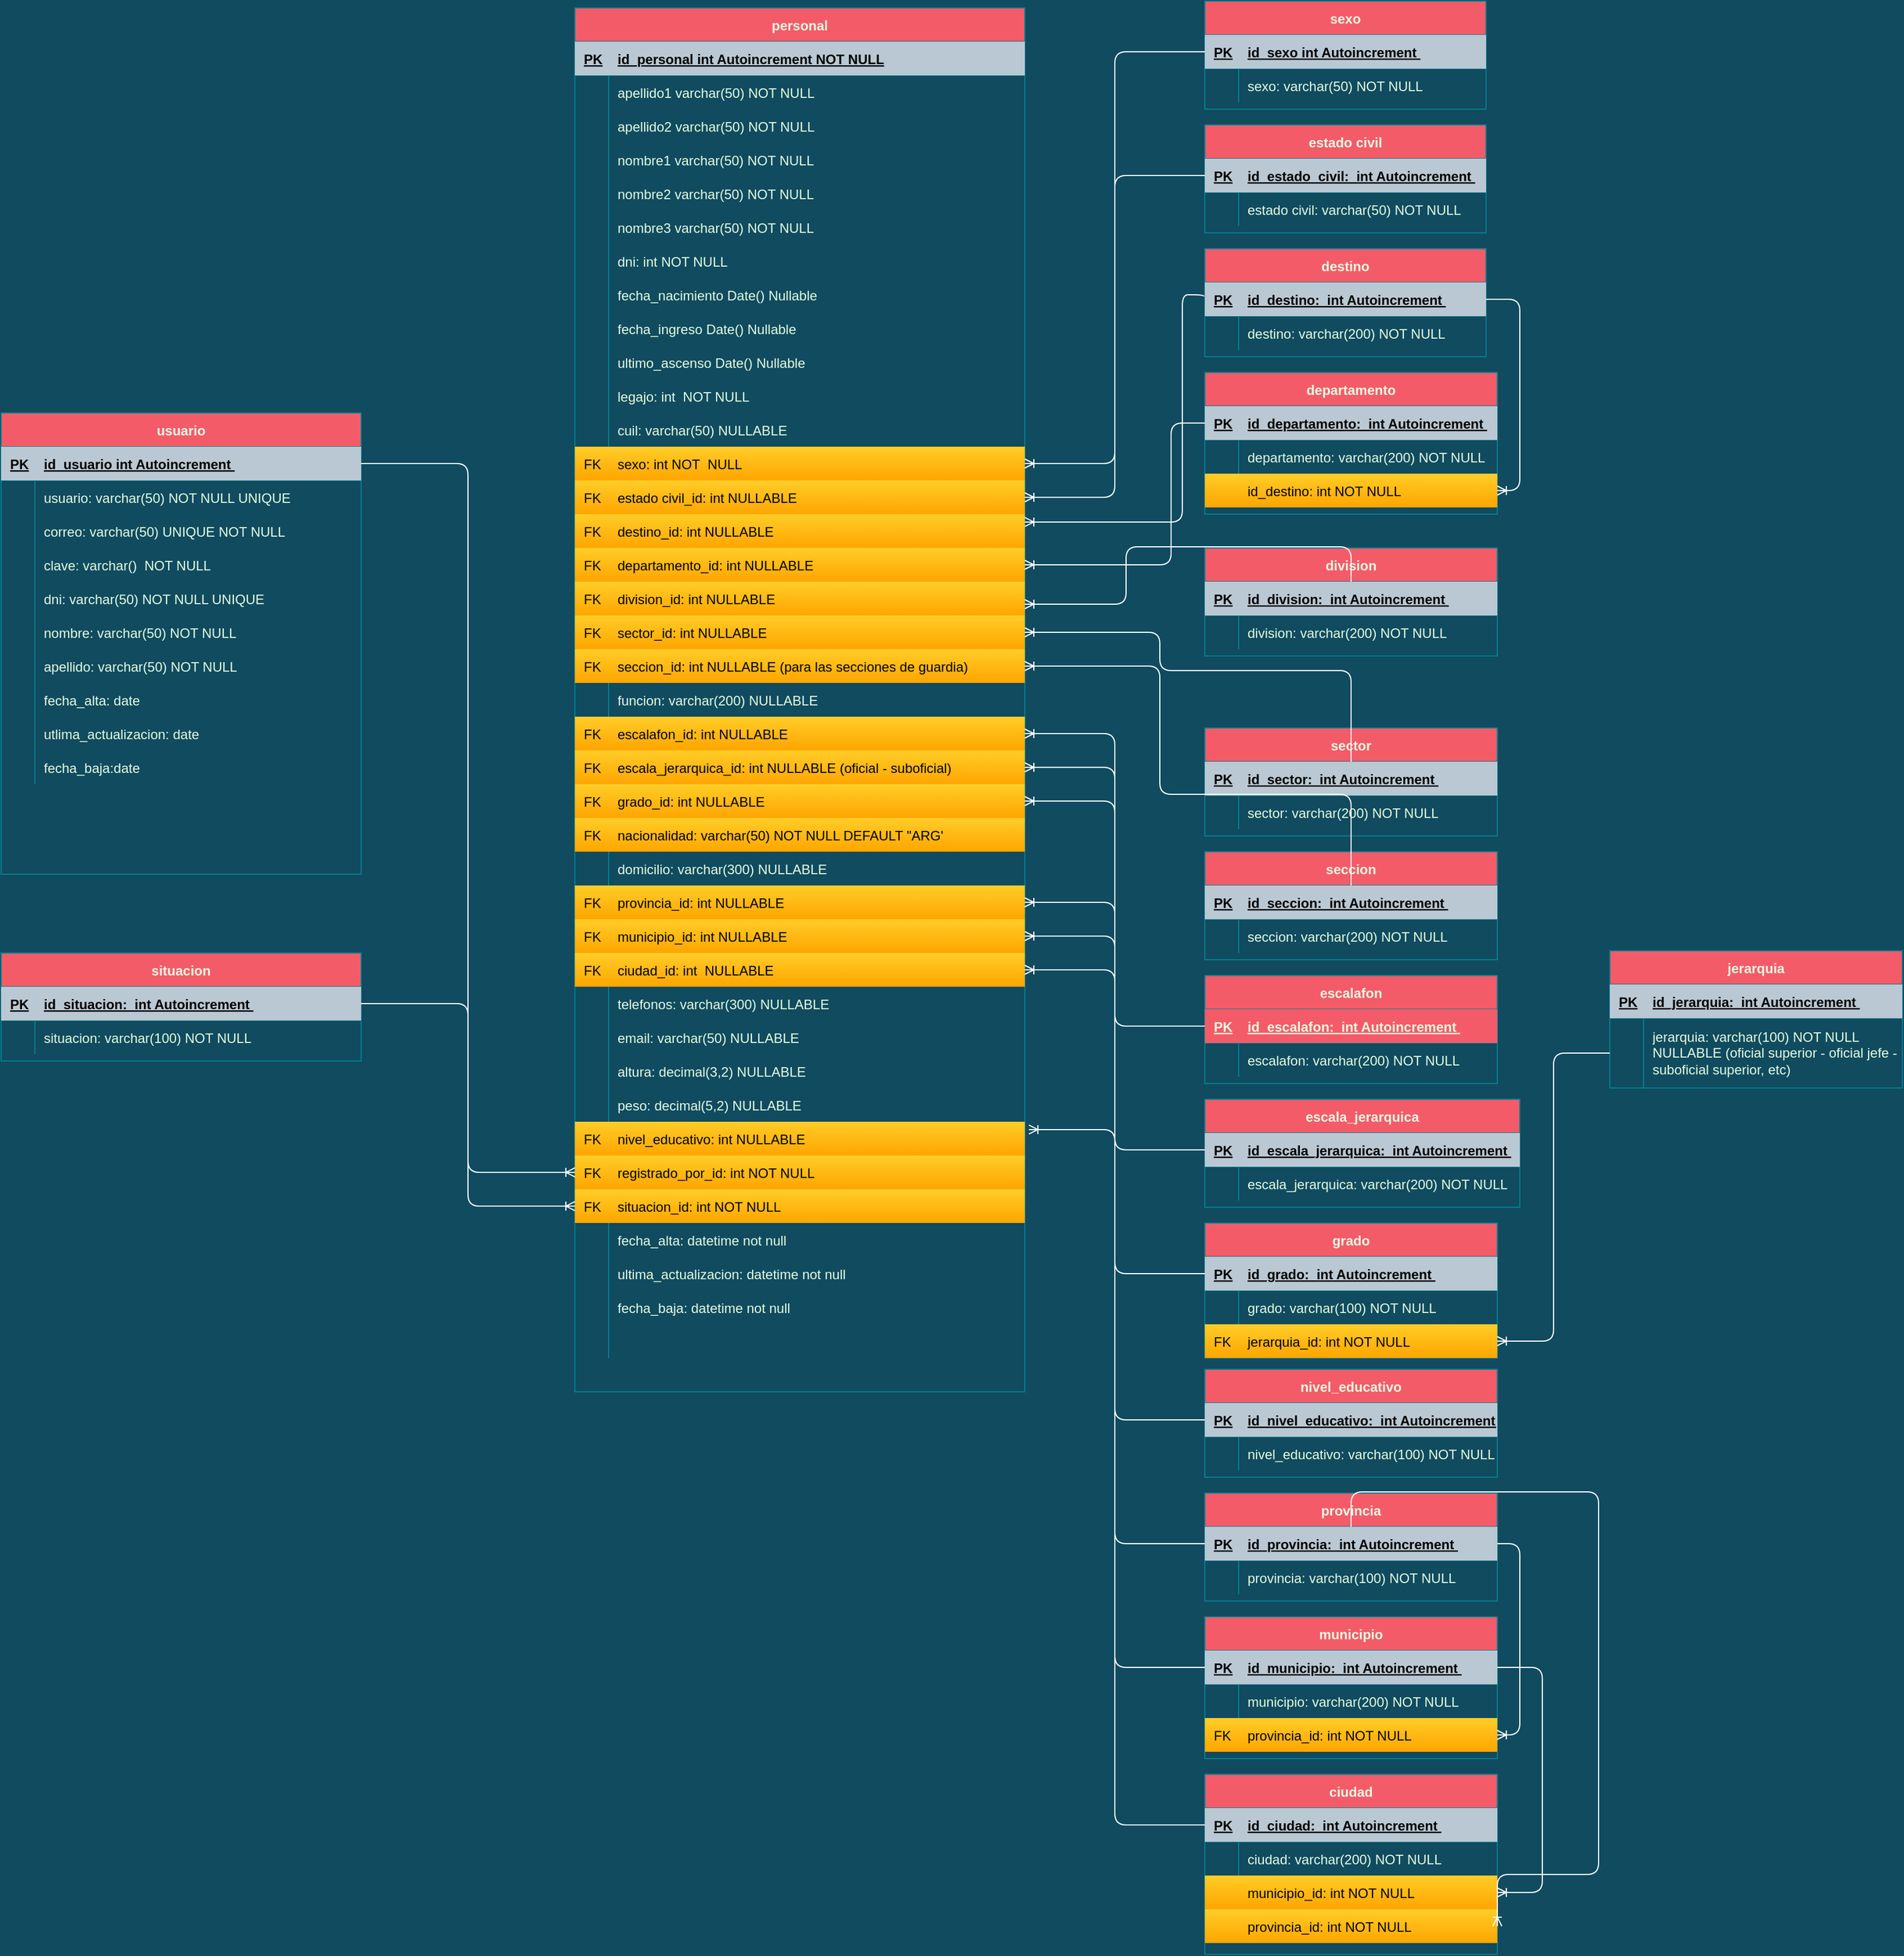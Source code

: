 <mxfile version="14.4.8" type="github">
  <diagram id="R2lEEEUBdFMjLlhIrx00" name="Page-1">
    <mxGraphModel dx="1185" dy="635" grid="1" gridSize="10" guides="1" tooltips="1" connect="1" arrows="1" fold="1" page="1" pageScale="1" pageWidth="1169" pageHeight="827" background="#114B5F" math="0" shadow="0" extFonts="Permanent Marker^https://fonts.googleapis.com/css?family=Permanent+Marker">
      <root>
        <mxCell id="0" />
        <mxCell id="1" parent="0" />
        <mxCell id="C-vyLk0tnHw3VtMMgP7b-23" value="personal" style="shape=table;startSize=30;container=1;collapsible=1;childLayout=tableLayout;fixedRows=1;rowLines=0;fontStyle=1;align=center;resizeLast=1;fillColor=#F45B69;strokeColor=#028090;fontColor=#E4FDE1;" parent="1" vertex="1">
          <mxGeometry x="720" y="20" width="400" height="1230" as="geometry" />
        </mxCell>
        <mxCell id="C-vyLk0tnHw3VtMMgP7b-24" value="" style="shape=partialRectangle;collapsible=0;dropTarget=0;pointerEvents=0;fillColor=none;points=[[0,0.5],[1,0.5]];portConstraint=eastwest;top=0;left=0;right=0;bottom=1;strokeColor=#028090;fontColor=#E4FDE1;" parent="C-vyLk0tnHw3VtMMgP7b-23" vertex="1">
          <mxGeometry y="30" width="400" height="30" as="geometry" />
        </mxCell>
        <mxCell id="C-vyLk0tnHw3VtMMgP7b-25" value="PK" style="shape=partialRectangle;overflow=hidden;connectable=0;fillColor=#bac8d3;top=0;left=0;bottom=0;right=0;fontStyle=5;align=left;strokeColor=#23445d;spacingLeft=6;" parent="C-vyLk0tnHw3VtMMgP7b-24" vertex="1">
          <mxGeometry width="30" height="30" as="geometry" />
        </mxCell>
        <mxCell id="C-vyLk0tnHw3VtMMgP7b-26" value="id_personal int Autoincrement NOT NULL " style="shape=partialRectangle;overflow=hidden;connectable=0;fillColor=#bac8d3;top=0;left=0;bottom=0;right=0;align=left;spacingLeft=6;fontStyle=5;strokeColor=#23445d;" parent="C-vyLk0tnHw3VtMMgP7b-24" vertex="1">
          <mxGeometry x="30" width="370" height="30" as="geometry" />
        </mxCell>
        <mxCell id="C-vyLk0tnHw3VtMMgP7b-27" value="" style="shape=partialRectangle;collapsible=0;dropTarget=0;pointerEvents=0;fillColor=none;points=[[0,0.5],[1,0.5]];portConstraint=eastwest;top=0;left=0;right=0;bottom=0;strokeColor=#028090;fontColor=#E4FDE1;" parent="C-vyLk0tnHw3VtMMgP7b-23" vertex="1">
          <mxGeometry y="60" width="400" height="30" as="geometry" />
        </mxCell>
        <mxCell id="C-vyLk0tnHw3VtMMgP7b-28" value="" style="shape=partialRectangle;overflow=hidden;connectable=0;fillColor=none;top=0;left=0;bottom=0;right=0;strokeColor=#028090;fontColor=#E4FDE1;" parent="C-vyLk0tnHw3VtMMgP7b-27" vertex="1">
          <mxGeometry width="30" height="30" as="geometry" />
        </mxCell>
        <mxCell id="C-vyLk0tnHw3VtMMgP7b-29" value="apellido1 varchar(50) NOT NULL" style="shape=partialRectangle;overflow=hidden;connectable=0;top=0;left=0;bottom=0;right=0;align=left;spacingLeft=6;perimeterSpacing=0;strokeWidth=1;opacity=0;labelBorderColor=none;fillColor=none;strokeColor=#028090;fontColor=#E4FDE1;" parent="C-vyLk0tnHw3VtMMgP7b-27" vertex="1">
          <mxGeometry x="30" width="370" height="30" as="geometry" />
        </mxCell>
        <mxCell id="wjLTxVtHtaOY_qUAfeCB-7" value="" style="shape=partialRectangle;collapsible=0;dropTarget=0;pointerEvents=0;fillColor=none;points=[[0,0.5],[1,0.5]];portConstraint=eastwest;top=0;left=0;right=0;bottom=0;strokeColor=#028090;fontColor=#E4FDE1;" parent="C-vyLk0tnHw3VtMMgP7b-23" vertex="1">
          <mxGeometry y="90" width="400" height="30" as="geometry" />
        </mxCell>
        <mxCell id="wjLTxVtHtaOY_qUAfeCB-8" value="" style="shape=partialRectangle;overflow=hidden;connectable=0;fillColor=none;top=0;left=0;bottom=0;right=0;strokeColor=#028090;fontColor=#E4FDE1;" parent="wjLTxVtHtaOY_qUAfeCB-7" vertex="1">
          <mxGeometry width="30" height="30" as="geometry" />
        </mxCell>
        <mxCell id="wjLTxVtHtaOY_qUAfeCB-9" value="apellido2 varchar(50) NOT NULL" style="shape=partialRectangle;overflow=hidden;connectable=0;top=0;left=0;bottom=0;right=0;align=left;spacingLeft=6;perimeterSpacing=0;strokeWidth=1;opacity=0;labelBorderColor=none;fillColor=none;strokeColor=#028090;fontColor=#E4FDE1;" parent="wjLTxVtHtaOY_qUAfeCB-7" vertex="1">
          <mxGeometry x="30" width="370" height="30" as="geometry" />
        </mxCell>
        <mxCell id="wjLTxVtHtaOY_qUAfeCB-1" value="" style="shape=partialRectangle;collapsible=0;dropTarget=0;pointerEvents=0;fillColor=none;points=[[0,0.5],[1,0.5]];portConstraint=eastwest;top=0;left=0;right=0;bottom=0;strokeColor=#028090;fontColor=#E4FDE1;" parent="C-vyLk0tnHw3VtMMgP7b-23" vertex="1">
          <mxGeometry y="120" width="400" height="30" as="geometry" />
        </mxCell>
        <mxCell id="wjLTxVtHtaOY_qUAfeCB-2" value="" style="shape=partialRectangle;overflow=hidden;connectable=0;fillColor=none;top=0;left=0;bottom=0;right=0;strokeColor=#028090;fontColor=#E4FDE1;" parent="wjLTxVtHtaOY_qUAfeCB-1" vertex="1">
          <mxGeometry width="30" height="30" as="geometry" />
        </mxCell>
        <mxCell id="wjLTxVtHtaOY_qUAfeCB-3" value="nombre1 varchar(50) NOT NULL" style="shape=partialRectangle;overflow=hidden;connectable=0;top=0;left=0;bottom=0;right=0;align=left;spacingLeft=6;perimeterSpacing=0;strokeWidth=1;opacity=0;labelBorderColor=none;fillColor=none;strokeColor=#028090;fontColor=#E4FDE1;" parent="wjLTxVtHtaOY_qUAfeCB-1" vertex="1">
          <mxGeometry x="30" width="370" height="30" as="geometry" />
        </mxCell>
        <mxCell id="wjLTxVtHtaOY_qUAfeCB-4" value="" style="shape=partialRectangle;collapsible=0;dropTarget=0;pointerEvents=0;fillColor=none;points=[[0,0.5],[1,0.5]];portConstraint=eastwest;top=0;left=0;right=0;bottom=0;strokeColor=#028090;fontColor=#E4FDE1;" parent="C-vyLk0tnHw3VtMMgP7b-23" vertex="1">
          <mxGeometry y="150" width="400" height="30" as="geometry" />
        </mxCell>
        <mxCell id="wjLTxVtHtaOY_qUAfeCB-5" value="" style="shape=partialRectangle;overflow=hidden;connectable=0;fillColor=none;top=0;left=0;bottom=0;right=0;strokeColor=#028090;fontColor=#E4FDE1;" parent="wjLTxVtHtaOY_qUAfeCB-4" vertex="1">
          <mxGeometry width="30" height="30" as="geometry" />
        </mxCell>
        <mxCell id="wjLTxVtHtaOY_qUAfeCB-6" value="nombre2 varchar(50) NOT NULL" style="shape=partialRectangle;overflow=hidden;connectable=0;top=0;left=0;bottom=0;right=0;align=left;spacingLeft=6;perimeterSpacing=0;strokeWidth=1;opacity=0;labelBorderColor=none;fillColor=none;strokeColor=#028090;fontColor=#E4FDE1;" parent="wjLTxVtHtaOY_qUAfeCB-4" vertex="1">
          <mxGeometry x="30" width="370" height="30" as="geometry" />
        </mxCell>
        <mxCell id="wjLTxVtHtaOY_qUAfeCB-10" value="" style="shape=partialRectangle;collapsible=0;dropTarget=0;pointerEvents=0;fillColor=none;points=[[0,0.5],[1,0.5]];portConstraint=eastwest;top=0;left=0;right=0;bottom=0;strokeColor=#028090;fontColor=#E4FDE1;" parent="C-vyLk0tnHw3VtMMgP7b-23" vertex="1">
          <mxGeometry y="180" width="400" height="30" as="geometry" />
        </mxCell>
        <mxCell id="wjLTxVtHtaOY_qUAfeCB-11" value="" style="shape=partialRectangle;overflow=hidden;connectable=0;fillColor=none;top=0;left=0;bottom=0;right=0;strokeColor=#028090;fontColor=#E4FDE1;" parent="wjLTxVtHtaOY_qUAfeCB-10" vertex="1">
          <mxGeometry width="30" height="30" as="geometry" />
        </mxCell>
        <mxCell id="wjLTxVtHtaOY_qUAfeCB-12" value="nombre3 varchar(50) NOT NULL" style="shape=partialRectangle;overflow=hidden;connectable=0;top=0;left=0;bottom=0;right=0;align=left;spacingLeft=6;perimeterSpacing=0;strokeWidth=1;opacity=0;labelBorderColor=none;fillColor=none;strokeColor=#028090;fontColor=#E4FDE1;" parent="wjLTxVtHtaOY_qUAfeCB-10" vertex="1">
          <mxGeometry x="30" width="370" height="30" as="geometry" />
        </mxCell>
        <mxCell id="wjLTxVtHtaOY_qUAfeCB-22" value="" style="shape=partialRectangle;collapsible=0;dropTarget=0;pointerEvents=0;fillColor=none;points=[[0,0.5],[1,0.5]];portConstraint=eastwest;top=0;left=0;right=0;bottom=0;strokeColor=#028090;fontColor=#E4FDE1;" parent="C-vyLk0tnHw3VtMMgP7b-23" vertex="1">
          <mxGeometry y="210" width="400" height="30" as="geometry" />
        </mxCell>
        <mxCell id="wjLTxVtHtaOY_qUAfeCB-23" value="" style="shape=partialRectangle;overflow=hidden;connectable=0;fillColor=none;top=0;left=0;bottom=0;right=0;strokeColor=#028090;fontColor=#E4FDE1;" parent="wjLTxVtHtaOY_qUAfeCB-22" vertex="1">
          <mxGeometry width="30" height="30" as="geometry" />
        </mxCell>
        <mxCell id="wjLTxVtHtaOY_qUAfeCB-24" value="dni: int NOT NULL" style="shape=partialRectangle;overflow=hidden;connectable=0;top=0;left=0;bottom=0;right=0;align=left;spacingLeft=6;perimeterSpacing=0;strokeWidth=1;opacity=0;labelBorderColor=none;fillColor=none;strokeColor=#028090;fontColor=#E4FDE1;" parent="wjLTxVtHtaOY_qUAfeCB-22" vertex="1">
          <mxGeometry x="30" width="370" height="30" as="geometry" />
        </mxCell>
        <mxCell id="wjLTxVtHtaOY_qUAfeCB-13" value="" style="shape=partialRectangle;collapsible=0;dropTarget=0;pointerEvents=0;fillColor=none;points=[[0,0.5],[1,0.5]];portConstraint=eastwest;top=0;left=0;right=0;bottom=0;strokeColor=#028090;fontColor=#E4FDE1;" parent="C-vyLk0tnHw3VtMMgP7b-23" vertex="1">
          <mxGeometry y="240" width="400" height="30" as="geometry" />
        </mxCell>
        <mxCell id="wjLTxVtHtaOY_qUAfeCB-14" value="" style="shape=partialRectangle;overflow=hidden;connectable=0;fillColor=none;top=0;left=0;bottom=0;right=0;strokeColor=#028090;fontColor=#E4FDE1;" parent="wjLTxVtHtaOY_qUAfeCB-13" vertex="1">
          <mxGeometry width="30" height="30" as="geometry" />
        </mxCell>
        <mxCell id="wjLTxVtHtaOY_qUAfeCB-15" value="fecha_nacimiento Date() Nullable" style="shape=partialRectangle;overflow=hidden;connectable=0;top=0;left=0;bottom=0;right=0;align=left;spacingLeft=6;perimeterSpacing=0;strokeWidth=1;opacity=0;labelBorderColor=none;fillColor=none;strokeColor=#028090;fontColor=#E4FDE1;" parent="wjLTxVtHtaOY_qUAfeCB-13" vertex="1">
          <mxGeometry x="30" width="370" height="30" as="geometry" />
        </mxCell>
        <mxCell id="wjLTxVtHtaOY_qUAfeCB-16" value="" style="shape=partialRectangle;collapsible=0;dropTarget=0;pointerEvents=0;fillColor=none;points=[[0,0.5],[1,0.5]];portConstraint=eastwest;top=0;left=0;right=0;bottom=0;strokeColor=#028090;fontColor=#E4FDE1;" parent="C-vyLk0tnHw3VtMMgP7b-23" vertex="1">
          <mxGeometry y="270" width="400" height="30" as="geometry" />
        </mxCell>
        <mxCell id="wjLTxVtHtaOY_qUAfeCB-17" value="" style="shape=partialRectangle;overflow=hidden;connectable=0;fillColor=none;top=0;left=0;bottom=0;right=0;strokeColor=#028090;fontColor=#E4FDE1;" parent="wjLTxVtHtaOY_qUAfeCB-16" vertex="1">
          <mxGeometry width="30" height="30" as="geometry" />
        </mxCell>
        <mxCell id="wjLTxVtHtaOY_qUAfeCB-18" value="fecha_ingreso Date() Nullable" style="shape=partialRectangle;overflow=hidden;connectable=0;top=0;left=0;bottom=0;right=0;align=left;spacingLeft=6;perimeterSpacing=0;strokeWidth=1;opacity=0;labelBorderColor=none;fillColor=none;strokeColor=#028090;fontColor=#E4FDE1;" parent="wjLTxVtHtaOY_qUAfeCB-16" vertex="1">
          <mxGeometry x="30" width="370" height="30" as="geometry" />
        </mxCell>
        <mxCell id="wjLTxVtHtaOY_qUAfeCB-19" value="" style="shape=partialRectangle;collapsible=0;dropTarget=0;pointerEvents=0;fillColor=none;points=[[0,0.5],[1,0.5]];portConstraint=eastwest;top=0;left=0;right=0;bottom=0;strokeColor=#028090;fontColor=#E4FDE1;" parent="C-vyLk0tnHw3VtMMgP7b-23" vertex="1">
          <mxGeometry y="300" width="400" height="30" as="geometry" />
        </mxCell>
        <mxCell id="wjLTxVtHtaOY_qUAfeCB-20" value="" style="shape=partialRectangle;overflow=hidden;connectable=0;fillColor=none;top=0;left=0;bottom=0;right=0;strokeColor=#028090;fontColor=#E4FDE1;" parent="wjLTxVtHtaOY_qUAfeCB-19" vertex="1">
          <mxGeometry width="30" height="30" as="geometry" />
        </mxCell>
        <mxCell id="wjLTxVtHtaOY_qUAfeCB-21" value="ultimo_ascenso Date() Nullable" style="shape=partialRectangle;overflow=hidden;connectable=0;top=0;left=0;bottom=0;right=0;align=left;spacingLeft=6;perimeterSpacing=0;strokeWidth=1;opacity=0;labelBorderColor=none;fillColor=none;strokeColor=#028090;fontColor=#E4FDE1;" parent="wjLTxVtHtaOY_qUAfeCB-19" vertex="1">
          <mxGeometry x="30" width="370" height="30" as="geometry" />
        </mxCell>
        <mxCell id="wjLTxVtHtaOY_qUAfeCB-25" value="" style="shape=partialRectangle;collapsible=0;dropTarget=0;pointerEvents=0;fillColor=none;points=[[0,0.5],[1,0.5]];portConstraint=eastwest;top=0;left=0;right=0;bottom=0;strokeColor=#028090;fontColor=#E4FDE1;" parent="C-vyLk0tnHw3VtMMgP7b-23" vertex="1">
          <mxGeometry y="330" width="400" height="30" as="geometry" />
        </mxCell>
        <mxCell id="wjLTxVtHtaOY_qUAfeCB-26" value="" style="shape=partialRectangle;overflow=hidden;connectable=0;fillColor=none;top=0;left=0;bottom=0;right=0;strokeColor=#028090;fontColor=#E4FDE1;" parent="wjLTxVtHtaOY_qUAfeCB-25" vertex="1">
          <mxGeometry width="30" height="30" as="geometry" />
        </mxCell>
        <mxCell id="wjLTxVtHtaOY_qUAfeCB-27" value="legajo: int  NOT NULL" style="shape=partialRectangle;overflow=hidden;connectable=0;top=0;left=0;bottom=0;right=0;align=left;spacingLeft=6;perimeterSpacing=0;strokeWidth=1;opacity=0;labelBorderColor=none;fillColor=none;strokeColor=#028090;fontColor=#E4FDE1;" parent="wjLTxVtHtaOY_qUAfeCB-25" vertex="1">
          <mxGeometry x="30" width="370" height="30" as="geometry" />
        </mxCell>
        <mxCell id="wjLTxVtHtaOY_qUAfeCB-28" value="" style="shape=partialRectangle;collapsible=0;dropTarget=0;pointerEvents=0;fillColor=none;points=[[0,0.5],[1,0.5]];portConstraint=eastwest;top=0;left=0;right=0;bottom=0;strokeColor=#028090;fontColor=#E4FDE1;" parent="C-vyLk0tnHw3VtMMgP7b-23" vertex="1">
          <mxGeometry y="360" width="400" height="30" as="geometry" />
        </mxCell>
        <mxCell id="wjLTxVtHtaOY_qUAfeCB-29" value="" style="shape=partialRectangle;overflow=hidden;connectable=0;fillColor=none;top=0;left=0;bottom=0;right=0;strokeColor=#028090;fontColor=#E4FDE1;" parent="wjLTxVtHtaOY_qUAfeCB-28" vertex="1">
          <mxGeometry width="30" height="30" as="geometry" />
        </mxCell>
        <mxCell id="wjLTxVtHtaOY_qUAfeCB-30" value="cuil: varchar(50) NULLABLE" style="shape=partialRectangle;overflow=hidden;connectable=0;top=0;left=0;bottom=0;right=0;align=left;spacingLeft=6;perimeterSpacing=0;strokeWidth=1;opacity=0;labelBorderColor=none;fillColor=none;strokeColor=#028090;fontColor=#E4FDE1;" parent="wjLTxVtHtaOY_qUAfeCB-28" vertex="1">
          <mxGeometry x="30" width="370" height="30" as="geometry" />
        </mxCell>
        <mxCell id="wjLTxVtHtaOY_qUAfeCB-31" value="" style="shape=partialRectangle;collapsible=0;dropTarget=0;pointerEvents=0;fillColor=#F45B69;points=[[0,0.5],[1,0.5]];portConstraint=eastwest;top=0;left=0;right=0;bottom=0;strokeColor=#028090;fontColor=#E4FDE1;" parent="C-vyLk0tnHw3VtMMgP7b-23" vertex="1">
          <mxGeometry y="390" width="400" height="30" as="geometry" />
        </mxCell>
        <mxCell id="wjLTxVtHtaOY_qUAfeCB-32" value="FK" style="shape=partialRectangle;overflow=hidden;connectable=0;fillColor=#ffcd28;top=0;left=0;bottom=0;right=0;strokeColor=#d79b00;fontColor=#000000;align=left;strokeWidth=1;gradientColor=#ffa500;spacingLeft=6;" parent="wjLTxVtHtaOY_qUAfeCB-31" vertex="1">
          <mxGeometry width="30" height="30" as="geometry" />
        </mxCell>
        <mxCell id="wjLTxVtHtaOY_qUAfeCB-33" value="sexo: int NOT  NULL" style="shape=partialRectangle;overflow=hidden;connectable=0;top=0;left=0;bottom=0;right=0;align=left;spacingLeft=6;perimeterSpacing=0;strokeWidth=1;labelBorderColor=none;fillColor=#ffcd28;strokeColor=#d79b00;fontColor=#000000;gradientColor=#ffa500;" parent="wjLTxVtHtaOY_qUAfeCB-31" vertex="1">
          <mxGeometry x="30" width="370" height="30" as="geometry" />
        </mxCell>
        <mxCell id="wjLTxVtHtaOY_qUAfeCB-34" value="" style="shape=partialRectangle;collapsible=0;dropTarget=0;pointerEvents=0;fillColor=#F45B69;points=[[0,0.5],[1,0.5]];portConstraint=eastwest;top=0;left=0;right=0;bottom=0;strokeColor=#028090;fontColor=#E4FDE1;" parent="C-vyLk0tnHw3VtMMgP7b-23" vertex="1">
          <mxGeometry y="420" width="400" height="30" as="geometry" />
        </mxCell>
        <mxCell id="wjLTxVtHtaOY_qUAfeCB-35" value="FK" style="shape=partialRectangle;overflow=hidden;connectable=0;fillColor=#ffcd28;top=0;left=0;bottom=0;right=0;strokeColor=#d79b00;fontColor=#000000;align=left;strokeWidth=1;gradientColor=#ffa500;spacingLeft=6;" parent="wjLTxVtHtaOY_qUAfeCB-34" vertex="1">
          <mxGeometry width="30" height="30" as="geometry" />
        </mxCell>
        <mxCell id="wjLTxVtHtaOY_qUAfeCB-36" value="estado civil_id: int NULLABLE" style="shape=partialRectangle;overflow=hidden;connectable=0;top=0;left=0;bottom=0;right=0;align=left;spacingLeft=6;perimeterSpacing=0;strokeWidth=1;labelBorderColor=none;fillColor=#ffcd28;strokeColor=#d79b00;fontColor=#000000;gradientColor=#ffa500;" parent="wjLTxVtHtaOY_qUAfeCB-34" vertex="1">
          <mxGeometry x="30" width="370" height="30" as="geometry" />
        </mxCell>
        <mxCell id="wjLTxVtHtaOY_qUAfeCB-37" value="" style="shape=partialRectangle;collapsible=0;dropTarget=0;pointerEvents=0;fillColor=#F45B69;points=[[0,0.5],[1,0.5]];portConstraint=eastwest;top=0;left=0;right=0;bottom=0;strokeColor=#028090;fontColor=#E4FDE1;" parent="C-vyLk0tnHw3VtMMgP7b-23" vertex="1">
          <mxGeometry y="450" width="400" height="30" as="geometry" />
        </mxCell>
        <mxCell id="wjLTxVtHtaOY_qUAfeCB-38" value="FK" style="shape=partialRectangle;overflow=hidden;connectable=0;fillColor=#ffcd28;top=0;left=0;bottom=0;right=0;strokeColor=#d79b00;fontColor=#000000;align=left;strokeWidth=1;gradientColor=#ffa500;spacingLeft=6;" parent="wjLTxVtHtaOY_qUAfeCB-37" vertex="1">
          <mxGeometry width="30" height="30" as="geometry" />
        </mxCell>
        <mxCell id="wjLTxVtHtaOY_qUAfeCB-39" value="destino_id: int NULLABLE" style="shape=partialRectangle;overflow=hidden;connectable=0;top=0;left=0;bottom=0;right=0;align=left;spacingLeft=6;perimeterSpacing=0;strokeWidth=1;labelBorderColor=none;fillColor=#ffcd28;strokeColor=#d79b00;fontColor=#000000;gradientColor=#ffa500;" parent="wjLTxVtHtaOY_qUAfeCB-37" vertex="1">
          <mxGeometry x="30" width="370" height="30" as="geometry" />
        </mxCell>
        <mxCell id="wjLTxVtHtaOY_qUAfeCB-40" value="" style="shape=partialRectangle;collapsible=0;dropTarget=0;pointerEvents=0;fillColor=#F45B69;points=[[0,0.5],[1,0.5]];portConstraint=eastwest;top=0;left=0;right=0;bottom=0;strokeColor=#028090;fontColor=#E4FDE1;" parent="C-vyLk0tnHw3VtMMgP7b-23" vertex="1">
          <mxGeometry y="480" width="400" height="30" as="geometry" />
        </mxCell>
        <mxCell id="wjLTxVtHtaOY_qUAfeCB-41" value="FK" style="shape=partialRectangle;overflow=hidden;connectable=0;fillColor=#ffcd28;top=0;left=0;bottom=0;right=0;strokeColor=#d79b00;fontColor=#000000;align=left;strokeWidth=1;gradientColor=#ffa500;spacingLeft=6;" parent="wjLTxVtHtaOY_qUAfeCB-40" vertex="1">
          <mxGeometry width="30" height="30" as="geometry" />
        </mxCell>
        <mxCell id="wjLTxVtHtaOY_qUAfeCB-42" value="departamento_id: int NULLABLE" style="shape=partialRectangle;overflow=hidden;connectable=0;top=0;left=0;bottom=0;right=0;align=left;spacingLeft=6;perimeterSpacing=0;strokeWidth=1;labelBorderColor=none;fillColor=#ffcd28;strokeColor=#d79b00;fontColor=#000000;gradientColor=#ffa500;" parent="wjLTxVtHtaOY_qUAfeCB-40" vertex="1">
          <mxGeometry x="30" width="370" height="30" as="geometry" />
        </mxCell>
        <mxCell id="wjLTxVtHtaOY_qUAfeCB-43" value="" style="shape=partialRectangle;collapsible=0;dropTarget=0;pointerEvents=0;fillColor=#F45B69;points=[[0,0.5],[1,0.5]];portConstraint=eastwest;top=0;left=0;right=0;bottom=0;strokeColor=#028090;fontColor=#E4FDE1;" parent="C-vyLk0tnHw3VtMMgP7b-23" vertex="1">
          <mxGeometry y="510" width="400" height="30" as="geometry" />
        </mxCell>
        <mxCell id="wjLTxVtHtaOY_qUAfeCB-44" value="FK" style="shape=partialRectangle;overflow=hidden;connectable=0;fillColor=#ffcd28;top=0;left=0;bottom=0;right=0;strokeColor=#d79b00;fontColor=#000000;align=left;strokeWidth=1;gradientColor=#ffa500;spacingLeft=6;" parent="wjLTxVtHtaOY_qUAfeCB-43" vertex="1">
          <mxGeometry width="30" height="30" as="geometry" />
        </mxCell>
        <mxCell id="wjLTxVtHtaOY_qUAfeCB-45" value="division_id: int NULLABLE" style="shape=partialRectangle;overflow=hidden;connectable=0;top=0;left=0;bottom=0;right=0;align=left;spacingLeft=6;perimeterSpacing=0;strokeWidth=1;labelBorderColor=none;fillColor=#ffcd28;strokeColor=#d79b00;fontColor=#000000;gradientColor=#ffa500;" parent="wjLTxVtHtaOY_qUAfeCB-43" vertex="1">
          <mxGeometry x="30" width="370" height="30" as="geometry" />
        </mxCell>
        <mxCell id="wjLTxVtHtaOY_qUAfeCB-46" value="" style="shape=partialRectangle;collapsible=0;dropTarget=0;pointerEvents=0;fillColor=#F45B69;points=[[0,0.5],[1,0.5]];portConstraint=eastwest;top=0;left=0;right=0;bottom=0;strokeColor=#028090;fontColor=#E4FDE1;" parent="C-vyLk0tnHw3VtMMgP7b-23" vertex="1">
          <mxGeometry y="540" width="400" height="30" as="geometry" />
        </mxCell>
        <mxCell id="wjLTxVtHtaOY_qUAfeCB-47" value="FK" style="shape=partialRectangle;overflow=hidden;connectable=0;fillColor=#ffcd28;top=0;left=0;bottom=0;right=0;strokeColor=#d79b00;fontColor=#000000;align=left;strokeWidth=1;gradientColor=#ffa500;spacingLeft=6;" parent="wjLTxVtHtaOY_qUAfeCB-46" vertex="1">
          <mxGeometry width="30" height="30" as="geometry" />
        </mxCell>
        <mxCell id="wjLTxVtHtaOY_qUAfeCB-48" value="sector_id: int NULLABLE" style="shape=partialRectangle;overflow=hidden;connectable=0;top=0;left=0;bottom=0;right=0;align=left;spacingLeft=6;perimeterSpacing=0;strokeWidth=1;labelBorderColor=none;fillColor=#ffcd28;strokeColor=#d79b00;fontColor=#000000;gradientColor=#ffa500;" parent="wjLTxVtHtaOY_qUAfeCB-46" vertex="1">
          <mxGeometry x="30" width="370" height="30" as="geometry" />
        </mxCell>
        <mxCell id="wjLTxVtHtaOY_qUAfeCB-49" value="" style="shape=partialRectangle;collapsible=0;dropTarget=0;pointerEvents=0;fillColor=#F45B69;points=[[0,0.5],[1,0.5]];portConstraint=eastwest;top=0;left=0;right=0;bottom=0;strokeColor=#028090;fontColor=#E4FDE1;" parent="C-vyLk0tnHw3VtMMgP7b-23" vertex="1">
          <mxGeometry y="570" width="400" height="30" as="geometry" />
        </mxCell>
        <mxCell id="wjLTxVtHtaOY_qUAfeCB-50" value="FK" style="shape=partialRectangle;overflow=hidden;connectable=0;fillColor=#ffcd28;top=0;left=0;bottom=0;right=0;strokeColor=#d79b00;fontColor=#000000;align=left;strokeWidth=1;gradientColor=#ffa500;spacingLeft=6;" parent="wjLTxVtHtaOY_qUAfeCB-49" vertex="1">
          <mxGeometry width="30" height="30" as="geometry" />
        </mxCell>
        <mxCell id="wjLTxVtHtaOY_qUAfeCB-51" value="seccion_id: int NULLABLE (para las secciones de guardia)" style="shape=partialRectangle;overflow=hidden;connectable=0;top=0;left=0;bottom=0;right=0;align=left;spacingLeft=6;perimeterSpacing=0;strokeWidth=1;labelBorderColor=none;fillColor=#ffcd28;strokeColor=#d79b00;fontColor=#000000;gradientColor=#ffa500;" parent="wjLTxVtHtaOY_qUAfeCB-49" vertex="1">
          <mxGeometry x="30" width="370" height="30" as="geometry" />
        </mxCell>
        <mxCell id="wjLTxVtHtaOY_qUAfeCB-64" value="" style="shape=partialRectangle;collapsible=0;dropTarget=0;pointerEvents=0;fillColor=none;points=[[0,0.5],[1,0.5]];portConstraint=eastwest;top=0;left=0;right=0;bottom=0;strokeColor=#028090;fontColor=#E4FDE1;" parent="C-vyLk0tnHw3VtMMgP7b-23" vertex="1">
          <mxGeometry y="600" width="400" height="30" as="geometry" />
        </mxCell>
        <mxCell id="wjLTxVtHtaOY_qUAfeCB-65" value="" style="shape=partialRectangle;overflow=hidden;connectable=0;fillColor=none;top=0;left=0;bottom=0;right=0;strokeColor=#028090;fontColor=#E4FDE1;" parent="wjLTxVtHtaOY_qUAfeCB-64" vertex="1">
          <mxGeometry width="30" height="30" as="geometry" />
        </mxCell>
        <mxCell id="wjLTxVtHtaOY_qUAfeCB-66" value="funcion: varchar(200) NULLABLE" style="shape=partialRectangle;overflow=hidden;connectable=0;top=0;left=0;bottom=0;right=0;align=left;spacingLeft=6;perimeterSpacing=0;strokeWidth=1;opacity=0;labelBorderColor=none;fillColor=none;strokeColor=#028090;fontColor=#E4FDE1;" parent="wjLTxVtHtaOY_qUAfeCB-64" vertex="1">
          <mxGeometry x="30" width="370" height="30" as="geometry" />
        </mxCell>
        <mxCell id="wjLTxVtHtaOY_qUAfeCB-52" value="" style="shape=partialRectangle;collapsible=0;dropTarget=0;pointerEvents=0;fillColor=#F45B69;points=[[0,0.5],[1,0.5]];portConstraint=eastwest;top=0;left=0;right=0;bottom=0;strokeColor=#028090;fontColor=#E4FDE1;" parent="C-vyLk0tnHw3VtMMgP7b-23" vertex="1">
          <mxGeometry y="630" width="400" height="30" as="geometry" />
        </mxCell>
        <mxCell id="wjLTxVtHtaOY_qUAfeCB-53" value="FK" style="shape=partialRectangle;overflow=hidden;connectable=0;fillColor=#ffcd28;top=0;left=0;bottom=0;right=0;strokeColor=#d79b00;fontColor=#000000;align=left;strokeWidth=1;gradientColor=#ffa500;spacingLeft=6;" parent="wjLTxVtHtaOY_qUAfeCB-52" vertex="1">
          <mxGeometry width="30" height="30" as="geometry" />
        </mxCell>
        <mxCell id="wjLTxVtHtaOY_qUAfeCB-54" value="escalafon_id: int NULLABLE " style="shape=partialRectangle;overflow=hidden;connectable=0;top=0;left=0;bottom=0;right=0;align=left;spacingLeft=6;perimeterSpacing=0;strokeWidth=1;labelBorderColor=none;fillColor=#ffcd28;strokeColor=#d79b00;fontColor=#000000;gradientColor=#ffa500;" parent="wjLTxVtHtaOY_qUAfeCB-52" vertex="1">
          <mxGeometry x="30" width="370" height="30" as="geometry" />
        </mxCell>
        <mxCell id="wjLTxVtHtaOY_qUAfeCB-55" value="" style="shape=partialRectangle;collapsible=0;dropTarget=0;pointerEvents=0;fillColor=#F45B69;points=[[0,0.5],[1,0.5]];portConstraint=eastwest;top=0;left=0;right=0;bottom=0;strokeColor=#028090;fontColor=#E4FDE1;" parent="C-vyLk0tnHw3VtMMgP7b-23" vertex="1">
          <mxGeometry y="660" width="400" height="30" as="geometry" />
        </mxCell>
        <mxCell id="wjLTxVtHtaOY_qUAfeCB-56" value="FK" style="shape=partialRectangle;overflow=hidden;connectable=0;fillColor=#ffcd28;top=0;left=0;bottom=0;right=0;strokeColor=#d79b00;fontColor=#000000;align=left;strokeWidth=1;gradientColor=#ffa500;spacingLeft=6;" parent="wjLTxVtHtaOY_qUAfeCB-55" vertex="1">
          <mxGeometry width="30" height="30" as="geometry" />
        </mxCell>
        <mxCell id="wjLTxVtHtaOY_qUAfeCB-57" value="escala_jerarquica_id: int NULLABLE (oficial - suboficial)" style="shape=partialRectangle;overflow=hidden;connectable=0;top=0;left=0;bottom=0;right=0;align=left;spacingLeft=6;perimeterSpacing=0;strokeWidth=1;labelBorderColor=none;fillColor=#ffcd28;strokeColor=#d79b00;fontColor=#000000;gradientColor=#ffa500;" parent="wjLTxVtHtaOY_qUAfeCB-55" vertex="1">
          <mxGeometry x="30" width="370" height="30" as="geometry" />
        </mxCell>
        <mxCell id="wjLTxVtHtaOY_qUAfeCB-61" value="" style="shape=partialRectangle;collapsible=0;dropTarget=0;pointerEvents=0;fillColor=#F45B69;points=[[0,0.5],[1,0.5]];portConstraint=eastwest;top=0;left=0;right=0;bottom=0;strokeColor=#028090;fontColor=#E4FDE1;" parent="C-vyLk0tnHw3VtMMgP7b-23" vertex="1">
          <mxGeometry y="690" width="400" height="30" as="geometry" />
        </mxCell>
        <mxCell id="wjLTxVtHtaOY_qUAfeCB-62" value="FK" style="shape=partialRectangle;overflow=hidden;connectable=0;fillColor=#ffcd28;top=0;left=0;bottom=0;right=0;strokeColor=#d79b00;fontColor=#000000;align=left;strokeWidth=1;gradientColor=#ffa500;spacingLeft=6;" parent="wjLTxVtHtaOY_qUAfeCB-61" vertex="1">
          <mxGeometry width="30" height="30" as="geometry" />
        </mxCell>
        <mxCell id="wjLTxVtHtaOY_qUAfeCB-63" value="grado_id: int NULLABLE " style="shape=partialRectangle;overflow=hidden;connectable=0;top=0;left=0;bottom=0;right=0;align=left;spacingLeft=6;perimeterSpacing=0;strokeWidth=1;labelBorderColor=none;fillColor=#ffcd28;strokeColor=#d79b00;fontColor=#000000;gradientColor=#ffa500;" parent="wjLTxVtHtaOY_qUAfeCB-61" vertex="1">
          <mxGeometry x="30" width="370" height="30" as="geometry" />
        </mxCell>
        <mxCell id="wjLTxVtHtaOY_qUAfeCB-67" value="" style="shape=partialRectangle;collapsible=0;dropTarget=0;pointerEvents=0;fillColor=none;points=[[0,0.5],[1,0.5]];portConstraint=eastwest;top=0;left=0;right=0;bottom=0;strokeColor=#028090;fontColor=#E4FDE1;" parent="C-vyLk0tnHw3VtMMgP7b-23" vertex="1">
          <mxGeometry y="720" width="400" height="30" as="geometry" />
        </mxCell>
        <mxCell id="wjLTxVtHtaOY_qUAfeCB-68" value="FK" style="shape=partialRectangle;overflow=hidden;connectable=0;fillColor=#ffcd28;top=0;left=0;bottom=0;right=0;strokeColor=#d79b00;fontColor=#000000;align=left;strokeWidth=1;gradientColor=#ffa500;spacingLeft=6;" parent="wjLTxVtHtaOY_qUAfeCB-67" vertex="1">
          <mxGeometry width="30" height="30" as="geometry" />
        </mxCell>
        <mxCell id="wjLTxVtHtaOY_qUAfeCB-69" value="nacionalidad: varchar(50) NOT NULL DEFAULT &quot;ARG&#39;" style="shape=partialRectangle;overflow=hidden;connectable=0;top=0;left=0;bottom=0;right=0;align=left;spacingLeft=6;perimeterSpacing=0;strokeWidth=1;labelBorderColor=none;fillColor=#ffcd28;strokeColor=#d79b00;fontColor=#000000;gradientColor=#ffa500;" parent="wjLTxVtHtaOY_qUAfeCB-67" vertex="1">
          <mxGeometry x="30" width="370" height="30" as="geometry" />
        </mxCell>
        <mxCell id="wjLTxVtHtaOY_qUAfeCB-88" value="" style="shape=partialRectangle;collapsible=0;dropTarget=0;pointerEvents=0;fillColor=none;points=[[0,0.5],[1,0.5]];portConstraint=eastwest;top=0;left=0;right=0;bottom=0;strokeColor=#028090;fontColor=#E4FDE1;" parent="C-vyLk0tnHw3VtMMgP7b-23" vertex="1">
          <mxGeometry y="750" width="400" height="30" as="geometry" />
        </mxCell>
        <mxCell id="wjLTxVtHtaOY_qUAfeCB-89" value="" style="shape=partialRectangle;overflow=hidden;connectable=0;fillColor=none;top=0;left=0;bottom=0;right=0;strokeColor=#028090;fontColor=#E4FDE1;" parent="wjLTxVtHtaOY_qUAfeCB-88" vertex="1">
          <mxGeometry width="30" height="30" as="geometry" />
        </mxCell>
        <mxCell id="wjLTxVtHtaOY_qUAfeCB-90" value="domicilio: varchar(300) NULLABLE" style="shape=partialRectangle;overflow=hidden;connectable=0;top=0;left=0;bottom=0;right=0;align=left;spacingLeft=6;perimeterSpacing=0;strokeWidth=1;opacity=0;labelBorderColor=none;fillColor=none;strokeColor=#028090;fontColor=#E4FDE1;" parent="wjLTxVtHtaOY_qUAfeCB-88" vertex="1">
          <mxGeometry x="30" width="370" height="30" as="geometry" />
        </mxCell>
        <mxCell id="wjLTxVtHtaOY_qUAfeCB-79" value="" style="shape=partialRectangle;collapsible=0;dropTarget=0;pointerEvents=0;fillColor=none;points=[[0,0.5],[1,0.5]];portConstraint=eastwest;top=0;left=0;right=0;bottom=0;strokeColor=#028090;fontColor=#E4FDE1;" parent="C-vyLk0tnHw3VtMMgP7b-23" vertex="1">
          <mxGeometry y="780" width="400" height="30" as="geometry" />
        </mxCell>
        <mxCell id="wjLTxVtHtaOY_qUAfeCB-80" value="FK" style="shape=partialRectangle;overflow=hidden;connectable=0;fillColor=#ffcd28;top=0;left=0;bottom=0;right=0;strokeColor=#d79b00;fontColor=#000000;align=left;strokeWidth=1;gradientColor=#ffa500;spacingLeft=6;" parent="wjLTxVtHtaOY_qUAfeCB-79" vertex="1">
          <mxGeometry width="30" height="30" as="geometry" />
        </mxCell>
        <mxCell id="wjLTxVtHtaOY_qUAfeCB-81" value="provincia_id: int NULLABLE" style="shape=partialRectangle;overflow=hidden;connectable=0;top=0;left=0;bottom=0;right=0;align=left;spacingLeft=6;perimeterSpacing=0;strokeWidth=1;labelBorderColor=none;fillColor=#ffcd28;strokeColor=#d79b00;fontColor=#000000;gradientColor=#ffa500;" parent="wjLTxVtHtaOY_qUAfeCB-79" vertex="1">
          <mxGeometry x="30" width="370" height="30" as="geometry" />
        </mxCell>
        <mxCell id="wjLTxVtHtaOY_qUAfeCB-82" value="" style="shape=partialRectangle;collapsible=0;dropTarget=0;pointerEvents=0;fillColor=none;points=[[0,0.5],[1,0.5]];portConstraint=eastwest;top=0;left=0;right=0;bottom=0;strokeColor=#028090;fontColor=#E4FDE1;" parent="C-vyLk0tnHw3VtMMgP7b-23" vertex="1">
          <mxGeometry y="810" width="400" height="30" as="geometry" />
        </mxCell>
        <mxCell id="wjLTxVtHtaOY_qUAfeCB-83" value="FK" style="shape=partialRectangle;overflow=hidden;connectable=0;fillColor=#ffcd28;top=0;left=0;bottom=0;right=0;strokeColor=#d79b00;fontColor=#000000;align=left;strokeWidth=1;gradientColor=#ffa500;spacingLeft=6;" parent="wjLTxVtHtaOY_qUAfeCB-82" vertex="1">
          <mxGeometry width="30" height="30" as="geometry" />
        </mxCell>
        <mxCell id="wjLTxVtHtaOY_qUAfeCB-84" value="municipio_id: int NULLABLE" style="shape=partialRectangle;overflow=hidden;connectable=0;top=0;left=0;bottom=0;right=0;align=left;spacingLeft=6;perimeterSpacing=0;strokeWidth=1;labelBorderColor=none;fillColor=#ffcd28;strokeColor=#d79b00;fontColor=#000000;gradientColor=#ffa500;" parent="wjLTxVtHtaOY_qUAfeCB-82" vertex="1">
          <mxGeometry x="30" width="370" height="30" as="geometry" />
        </mxCell>
        <mxCell id="wjLTxVtHtaOY_qUAfeCB-85" value="" style="shape=partialRectangle;collapsible=0;dropTarget=0;pointerEvents=0;fillColor=none;points=[[0,0.5],[1,0.5]];portConstraint=eastwest;top=0;left=0;right=0;bottom=0;strokeColor=#028090;fontColor=#E4FDE1;" parent="C-vyLk0tnHw3VtMMgP7b-23" vertex="1">
          <mxGeometry y="840" width="400" height="30" as="geometry" />
        </mxCell>
        <mxCell id="wjLTxVtHtaOY_qUAfeCB-86" value="FK" style="shape=partialRectangle;overflow=hidden;connectable=0;fillColor=#ffcd28;top=0;left=0;bottom=0;right=0;strokeColor=#d79b00;fontColor=#000000;align=left;strokeWidth=1;gradientColor=#ffa500;spacingLeft=6;" parent="wjLTxVtHtaOY_qUAfeCB-85" vertex="1">
          <mxGeometry width="30" height="30" as="geometry" />
        </mxCell>
        <mxCell id="wjLTxVtHtaOY_qUAfeCB-87" value="ciudad_id: int  NULLABLE" style="shape=partialRectangle;overflow=hidden;connectable=0;top=0;left=0;bottom=0;right=0;align=left;spacingLeft=6;perimeterSpacing=0;strokeWidth=1;labelBorderColor=none;fillColor=#ffcd28;strokeColor=#d79b00;fontColor=#000000;gradientColor=#ffa500;" parent="wjLTxVtHtaOY_qUAfeCB-85" vertex="1">
          <mxGeometry x="30" width="370" height="30" as="geometry" />
        </mxCell>
        <mxCell id="wjLTxVtHtaOY_qUAfeCB-70" value="" style="shape=partialRectangle;collapsible=0;dropTarget=0;pointerEvents=0;fillColor=none;points=[[0,0.5],[1,0.5]];portConstraint=eastwest;top=0;left=0;right=0;bottom=0;strokeColor=#028090;fontColor=#E4FDE1;" parent="C-vyLk0tnHw3VtMMgP7b-23" vertex="1">
          <mxGeometry y="870" width="400" height="30" as="geometry" />
        </mxCell>
        <mxCell id="wjLTxVtHtaOY_qUAfeCB-71" value="" style="shape=partialRectangle;overflow=hidden;connectable=0;fillColor=none;top=0;left=0;bottom=0;right=0;strokeColor=#028090;fontColor=#E4FDE1;" parent="wjLTxVtHtaOY_qUAfeCB-70" vertex="1">
          <mxGeometry width="30" height="30" as="geometry" />
        </mxCell>
        <mxCell id="wjLTxVtHtaOY_qUAfeCB-72" value="telefonos: varchar(300) NULLABLE" style="shape=partialRectangle;overflow=hidden;connectable=0;top=0;left=0;bottom=0;right=0;align=left;spacingLeft=6;perimeterSpacing=0;strokeWidth=1;opacity=0;labelBorderColor=none;fillColor=none;strokeColor=#028090;fontColor=#E4FDE1;" parent="wjLTxVtHtaOY_qUAfeCB-70" vertex="1">
          <mxGeometry x="30" width="370" height="30" as="geometry" />
        </mxCell>
        <mxCell id="wjLTxVtHtaOY_qUAfeCB-73" value="" style="shape=partialRectangle;collapsible=0;dropTarget=0;pointerEvents=0;fillColor=none;points=[[0,0.5],[1,0.5]];portConstraint=eastwest;top=0;left=0;right=0;bottom=0;strokeColor=#028090;fontColor=#E4FDE1;" parent="C-vyLk0tnHw3VtMMgP7b-23" vertex="1">
          <mxGeometry y="900" width="400" height="30" as="geometry" />
        </mxCell>
        <mxCell id="wjLTxVtHtaOY_qUAfeCB-74" value="" style="shape=partialRectangle;overflow=hidden;connectable=0;fillColor=none;top=0;left=0;bottom=0;right=0;strokeColor=#028090;fontColor=#E4FDE1;" parent="wjLTxVtHtaOY_qUAfeCB-73" vertex="1">
          <mxGeometry width="30" height="30" as="geometry" />
        </mxCell>
        <mxCell id="wjLTxVtHtaOY_qUAfeCB-75" value="email: varchar(50) NULLABLE" style="shape=partialRectangle;overflow=hidden;connectable=0;top=0;left=0;bottom=0;right=0;align=left;spacingLeft=6;perimeterSpacing=0;strokeWidth=1;opacity=0;labelBorderColor=none;fillColor=none;strokeColor=#028090;fontColor=#E4FDE1;" parent="wjLTxVtHtaOY_qUAfeCB-73" vertex="1">
          <mxGeometry x="30" width="370" height="30" as="geometry" />
        </mxCell>
        <mxCell id="wjLTxVtHtaOY_qUAfeCB-76" value="" style="shape=partialRectangle;collapsible=0;dropTarget=0;pointerEvents=0;fillColor=none;points=[[0,0.5],[1,0.5]];portConstraint=eastwest;top=0;left=0;right=0;bottom=0;strokeColor=#028090;fontColor=#E4FDE1;" parent="C-vyLk0tnHw3VtMMgP7b-23" vertex="1">
          <mxGeometry y="930" width="400" height="30" as="geometry" />
        </mxCell>
        <mxCell id="wjLTxVtHtaOY_qUAfeCB-77" value="" style="shape=partialRectangle;overflow=hidden;connectable=0;fillColor=none;top=0;left=0;bottom=0;right=0;strokeColor=#028090;fontColor=#E4FDE1;" parent="wjLTxVtHtaOY_qUAfeCB-76" vertex="1">
          <mxGeometry width="30" height="30" as="geometry" />
        </mxCell>
        <mxCell id="wjLTxVtHtaOY_qUAfeCB-78" value="altura: decimal(3,2) NULLABLE" style="shape=partialRectangle;overflow=hidden;connectable=0;top=0;left=0;bottom=0;right=0;align=left;spacingLeft=6;perimeterSpacing=0;strokeWidth=1;opacity=0;labelBorderColor=none;fillColor=none;strokeColor=#028090;fontColor=#E4FDE1;" parent="wjLTxVtHtaOY_qUAfeCB-76" vertex="1">
          <mxGeometry x="30" width="370" height="30" as="geometry" />
        </mxCell>
        <mxCell id="wjLTxVtHtaOY_qUAfeCB-91" value="" style="shape=partialRectangle;collapsible=0;dropTarget=0;pointerEvents=0;fillColor=none;points=[[0,0.5],[1,0.5]];portConstraint=eastwest;top=0;left=0;right=0;bottom=0;strokeColor=#028090;fontColor=#E4FDE1;" parent="C-vyLk0tnHw3VtMMgP7b-23" vertex="1">
          <mxGeometry y="960" width="400" height="30" as="geometry" />
        </mxCell>
        <mxCell id="wjLTxVtHtaOY_qUAfeCB-92" value="" style="shape=partialRectangle;overflow=hidden;connectable=0;fillColor=none;top=0;left=0;bottom=0;right=0;strokeColor=#028090;fontColor=#E4FDE1;" parent="wjLTxVtHtaOY_qUAfeCB-91" vertex="1">
          <mxGeometry width="30" height="30" as="geometry" />
        </mxCell>
        <mxCell id="wjLTxVtHtaOY_qUAfeCB-93" value="peso: decimal(5,2) NULLABLE" style="shape=partialRectangle;overflow=hidden;connectable=0;top=0;left=0;bottom=0;right=0;align=left;spacingLeft=6;perimeterSpacing=0;strokeWidth=1;opacity=0;labelBorderColor=none;fillColor=none;strokeColor=#028090;fontColor=#E4FDE1;" parent="wjLTxVtHtaOY_qUAfeCB-91" vertex="1">
          <mxGeometry x="30" width="370" height="30" as="geometry" />
        </mxCell>
        <mxCell id="wjLTxVtHtaOY_qUAfeCB-94" value="" style="shape=partialRectangle;collapsible=0;dropTarget=0;pointerEvents=0;fillColor=#F45B69;points=[[0,0.5],[1,0.5]];portConstraint=eastwest;top=0;left=0;right=0;bottom=0;strokeColor=#028090;fontColor=#E4FDE1;" parent="C-vyLk0tnHw3VtMMgP7b-23" vertex="1">
          <mxGeometry y="990" width="400" height="30" as="geometry" />
        </mxCell>
        <mxCell id="wjLTxVtHtaOY_qUAfeCB-95" value="FK" style="shape=partialRectangle;overflow=hidden;connectable=0;fillColor=#ffcd28;top=0;left=0;bottom=0;right=0;strokeColor=#d79b00;fontColor=#000000;align=left;strokeWidth=1;gradientColor=#ffa500;spacingLeft=6;" parent="wjLTxVtHtaOY_qUAfeCB-94" vertex="1">
          <mxGeometry width="30" height="30" as="geometry" />
        </mxCell>
        <mxCell id="wjLTxVtHtaOY_qUAfeCB-96" value="nivel_educativo: int NULLABLE " style="shape=partialRectangle;overflow=hidden;connectable=0;top=0;left=0;bottom=0;right=0;align=left;spacingLeft=6;perimeterSpacing=0;strokeWidth=1;labelBorderColor=none;fillColor=#ffcd28;strokeColor=#d79b00;fontColor=#000000;gradientColor=#ffa500;" parent="wjLTxVtHtaOY_qUAfeCB-94" vertex="1">
          <mxGeometry x="30" width="370" height="30" as="geometry" />
        </mxCell>
        <mxCell id="q9jfWFEbJ2DXRTL6L9pV-4" value="" style="shape=partialRectangle;collapsible=0;dropTarget=0;pointerEvents=0;fillColor=#F45B69;points=[[0,0.5],[1,0.5]];portConstraint=eastwest;top=0;left=0;right=0;bottom=0;strokeColor=#028090;fontColor=#E4FDE1;" parent="C-vyLk0tnHw3VtMMgP7b-23" vertex="1">
          <mxGeometry y="1020" width="400" height="30" as="geometry" />
        </mxCell>
        <mxCell id="q9jfWFEbJ2DXRTL6L9pV-5" value="FK" style="shape=partialRectangle;overflow=hidden;connectable=0;fillColor=#ffcd28;top=0;left=0;bottom=0;right=0;strokeColor=#d79b00;fontColor=#000000;align=left;strokeWidth=1;gradientColor=#ffa500;spacingLeft=6;" parent="q9jfWFEbJ2DXRTL6L9pV-4" vertex="1">
          <mxGeometry width="30" height="30" as="geometry" />
        </mxCell>
        <mxCell id="q9jfWFEbJ2DXRTL6L9pV-6" value="registrado_por_id: int NOT NULL " style="shape=partialRectangle;overflow=hidden;connectable=0;top=0;left=0;bottom=0;right=0;align=left;spacingLeft=6;perimeterSpacing=0;strokeWidth=1;labelBorderColor=none;fillColor=#ffcd28;strokeColor=#d79b00;fontColor=#000000;gradientColor=#ffa500;" parent="q9jfWFEbJ2DXRTL6L9pV-4" vertex="1">
          <mxGeometry x="30" width="370" height="30" as="geometry" />
        </mxCell>
        <mxCell id="q9jfWFEbJ2DXRTL6L9pV-71" value="" style="shape=partialRectangle;collapsible=0;dropTarget=0;pointerEvents=0;fillColor=#F45B69;points=[[0,0.5],[1,0.5]];portConstraint=eastwest;top=0;left=0;right=0;bottom=0;strokeColor=#028090;fontColor=#E4FDE1;" parent="C-vyLk0tnHw3VtMMgP7b-23" vertex="1">
          <mxGeometry y="1050" width="400" height="30" as="geometry" />
        </mxCell>
        <mxCell id="q9jfWFEbJ2DXRTL6L9pV-72" value="FK" style="shape=partialRectangle;overflow=hidden;connectable=0;fillColor=#ffcd28;top=0;left=0;bottom=0;right=0;strokeColor=#d79b00;fontColor=#000000;align=left;strokeWidth=1;gradientColor=#ffa500;spacingLeft=6;" parent="q9jfWFEbJ2DXRTL6L9pV-71" vertex="1">
          <mxGeometry width="30" height="30" as="geometry" />
        </mxCell>
        <mxCell id="q9jfWFEbJ2DXRTL6L9pV-73" value="situacion_id: int NOT NULL " style="shape=partialRectangle;overflow=hidden;connectable=0;top=0;left=0;bottom=0;right=0;align=left;spacingLeft=6;perimeterSpacing=0;strokeWidth=1;labelBorderColor=none;fillColor=#ffcd28;strokeColor=#d79b00;fontColor=#000000;gradientColor=#ffa500;" parent="q9jfWFEbJ2DXRTL6L9pV-71" vertex="1">
          <mxGeometry x="30" width="370" height="30" as="geometry" />
        </mxCell>
        <mxCell id="q9jfWFEbJ2DXRTL6L9pV-59" value="" style="shape=partialRectangle;collapsible=0;dropTarget=0;pointerEvents=0;fillColor=none;points=[[0,0.5],[1,0.5]];portConstraint=eastwest;top=0;left=0;right=0;bottom=0;strokeColor=#028090;fontColor=#E4FDE1;" parent="C-vyLk0tnHw3VtMMgP7b-23" vertex="1">
          <mxGeometry y="1080" width="400" height="30" as="geometry" />
        </mxCell>
        <mxCell id="q9jfWFEbJ2DXRTL6L9pV-60" value="" style="shape=partialRectangle;overflow=hidden;connectable=0;fillColor=none;top=0;left=0;bottom=0;right=0;strokeColor=#028090;fontColor=#E4FDE1;" parent="q9jfWFEbJ2DXRTL6L9pV-59" vertex="1">
          <mxGeometry width="30" height="30" as="geometry" />
        </mxCell>
        <mxCell id="q9jfWFEbJ2DXRTL6L9pV-61" value="fecha_alta: datetime not null " style="shape=partialRectangle;overflow=hidden;connectable=0;top=0;left=0;bottom=0;right=0;align=left;spacingLeft=6;perimeterSpacing=0;strokeWidth=1;opacity=0;labelBorderColor=none;fillColor=none;strokeColor=#028090;fontColor=#E4FDE1;" parent="q9jfWFEbJ2DXRTL6L9pV-59" vertex="1">
          <mxGeometry x="30" width="370" height="30" as="geometry" />
        </mxCell>
        <mxCell id="q9jfWFEbJ2DXRTL6L9pV-62" value="" style="shape=partialRectangle;collapsible=0;dropTarget=0;pointerEvents=0;fillColor=none;points=[[0,0.5],[1,0.5]];portConstraint=eastwest;top=0;left=0;right=0;bottom=0;strokeColor=#028090;fontColor=#E4FDE1;" parent="C-vyLk0tnHw3VtMMgP7b-23" vertex="1">
          <mxGeometry y="1110" width="400" height="30" as="geometry" />
        </mxCell>
        <mxCell id="q9jfWFEbJ2DXRTL6L9pV-63" value="" style="shape=partialRectangle;overflow=hidden;connectable=0;fillColor=none;top=0;left=0;bottom=0;right=0;strokeColor=#028090;fontColor=#E4FDE1;" parent="q9jfWFEbJ2DXRTL6L9pV-62" vertex="1">
          <mxGeometry width="30" height="30" as="geometry" />
        </mxCell>
        <mxCell id="q9jfWFEbJ2DXRTL6L9pV-64" value="ultima_actualizacion: datetime not null " style="shape=partialRectangle;overflow=hidden;connectable=0;top=0;left=0;bottom=0;right=0;align=left;spacingLeft=6;perimeterSpacing=0;strokeWidth=1;opacity=0;labelBorderColor=none;fillColor=none;strokeColor=#028090;fontColor=#E4FDE1;" parent="q9jfWFEbJ2DXRTL6L9pV-62" vertex="1">
          <mxGeometry x="30" width="370" height="30" as="geometry" />
        </mxCell>
        <mxCell id="q9jfWFEbJ2DXRTL6L9pV-65" value="" style="shape=partialRectangle;collapsible=0;dropTarget=0;pointerEvents=0;fillColor=none;points=[[0,0.5],[1,0.5]];portConstraint=eastwest;top=0;left=0;right=0;bottom=0;strokeColor=#028090;fontColor=#E4FDE1;" parent="C-vyLk0tnHw3VtMMgP7b-23" vertex="1">
          <mxGeometry y="1140" width="400" height="30" as="geometry" />
        </mxCell>
        <mxCell id="q9jfWFEbJ2DXRTL6L9pV-66" value="" style="shape=partialRectangle;overflow=hidden;connectable=0;fillColor=none;top=0;left=0;bottom=0;right=0;strokeColor=#028090;fontColor=#E4FDE1;" parent="q9jfWFEbJ2DXRTL6L9pV-65" vertex="1">
          <mxGeometry width="30" height="30" as="geometry" />
        </mxCell>
        <mxCell id="q9jfWFEbJ2DXRTL6L9pV-67" value="fecha_baja: datetime not null " style="shape=partialRectangle;overflow=hidden;connectable=0;top=0;left=0;bottom=0;right=0;align=left;spacingLeft=6;perimeterSpacing=0;strokeWidth=1;opacity=0;labelBorderColor=none;fillColor=none;strokeColor=#028090;fontColor=#E4FDE1;" parent="q9jfWFEbJ2DXRTL6L9pV-65" vertex="1">
          <mxGeometry x="30" width="370" height="30" as="geometry" />
        </mxCell>
        <mxCell id="q9jfWFEbJ2DXRTL6L9pV-1" value="" style="shape=partialRectangle;collapsible=0;dropTarget=0;pointerEvents=0;fillColor=none;points=[[0,0.5],[1,0.5]];portConstraint=eastwest;top=0;left=0;right=0;bottom=0;strokeColor=#028090;fontColor=#E4FDE1;" parent="C-vyLk0tnHw3VtMMgP7b-23" vertex="1">
          <mxGeometry y="1170" width="400" height="30" as="geometry" />
        </mxCell>
        <mxCell id="q9jfWFEbJ2DXRTL6L9pV-2" value="" style="shape=partialRectangle;overflow=hidden;connectable=0;fillColor=none;top=0;left=0;bottom=0;right=0;strokeColor=#028090;fontColor=#E4FDE1;" parent="q9jfWFEbJ2DXRTL6L9pV-1" vertex="1">
          <mxGeometry width="30" height="30" as="geometry" />
        </mxCell>
        <mxCell id="q9jfWFEbJ2DXRTL6L9pV-3" value="" style="shape=partialRectangle;overflow=hidden;connectable=0;top=0;left=0;bottom=0;right=0;align=left;spacingLeft=6;perimeterSpacing=0;strokeWidth=1;opacity=0;labelBorderColor=none;fillColor=none;strokeColor=#028090;fontColor=#E4FDE1;" parent="q9jfWFEbJ2DXRTL6L9pV-1" vertex="1">
          <mxGeometry x="30" width="370" height="30" as="geometry" />
        </mxCell>
        <mxCell id="C-vyLk0tnHw3VtMMgP7b-2" value="sexo" style="shape=table;startSize=30;container=1;collapsible=1;childLayout=tableLayout;fixedRows=1;rowLines=0;fontStyle=1;align=center;resizeLast=1;fillColor=#F45B69;strokeColor=#028090;fontColor=#E4FDE1;" parent="1" vertex="1">
          <mxGeometry x="1280" y="14" width="250" height="96" as="geometry" />
        </mxCell>
        <mxCell id="C-vyLk0tnHw3VtMMgP7b-3" value="" style="shape=partialRectangle;collapsible=0;dropTarget=0;pointerEvents=0;fillColor=none;points=[[0,0.5],[1,0.5]];portConstraint=eastwest;top=0;left=0;right=0;bottom=1;strokeColor=#028090;fontColor=#E4FDE1;" parent="C-vyLk0tnHw3VtMMgP7b-2" vertex="1">
          <mxGeometry y="30" width="250" height="30" as="geometry" />
        </mxCell>
        <mxCell id="C-vyLk0tnHw3VtMMgP7b-4" value="PK" style="shape=partialRectangle;overflow=hidden;connectable=0;fillColor=#bac8d3;top=0;left=0;bottom=0;right=0;fontStyle=5;align=left;strokeColor=#23445d;spacingLeft=6;fontColor=#000000;" parent="C-vyLk0tnHw3VtMMgP7b-3" vertex="1">
          <mxGeometry width="30" height="30" as="geometry" />
        </mxCell>
        <mxCell id="C-vyLk0tnHw3VtMMgP7b-5" value="id_sexo int Autoincrement " style="shape=partialRectangle;overflow=hidden;connectable=0;fillColor=#bac8d3;top=0;left=0;bottom=0;right=0;align=left;fontStyle=5;strokeColor=#23445d;spacingLeft=6;fontColor=#000000;" parent="C-vyLk0tnHw3VtMMgP7b-3" vertex="1">
          <mxGeometry x="30" width="220" height="30" as="geometry" />
        </mxCell>
        <mxCell id="C-vyLk0tnHw3VtMMgP7b-6" value="" style="shape=partialRectangle;collapsible=0;dropTarget=0;pointerEvents=0;fillColor=none;points=[[0,0.5],[1,0.5]];portConstraint=eastwest;top=0;left=0;right=0;bottom=0;strokeColor=#028090;fontColor=#E4FDE1;" parent="C-vyLk0tnHw3VtMMgP7b-2" vertex="1">
          <mxGeometry y="60" width="250" height="30" as="geometry" />
        </mxCell>
        <mxCell id="C-vyLk0tnHw3VtMMgP7b-7" value="" style="shape=partialRectangle;overflow=hidden;connectable=0;fillColor=none;top=0;left=0;bottom=0;right=0;strokeColor=#028090;fontColor=#E4FDE1;" parent="C-vyLk0tnHw3VtMMgP7b-6" vertex="1">
          <mxGeometry width="30" height="30" as="geometry" />
        </mxCell>
        <mxCell id="C-vyLk0tnHw3VtMMgP7b-8" value="sexo: varchar(50) NOT NULL" style="shape=partialRectangle;overflow=hidden;connectable=0;fillColor=none;top=0;left=0;bottom=0;right=0;align=left;spacingLeft=6;strokeColor=#028090;fontColor=#E4FDE1;" parent="C-vyLk0tnHw3VtMMgP7b-6" vertex="1">
          <mxGeometry x="30" width="220" height="30" as="geometry" />
        </mxCell>
        <mxCell id="PtyAQa9wjJP-EsEpmb2g-2" value="estado civil" style="shape=table;startSize=30;container=1;collapsible=1;childLayout=tableLayout;fixedRows=1;rowLines=0;fontStyle=1;align=center;resizeLast=1;fillColor=#F45B69;strokeColor=#028090;fontColor=#E4FDE1;" parent="1" vertex="1">
          <mxGeometry x="1280" y="124" width="250" height="96" as="geometry" />
        </mxCell>
        <mxCell id="PtyAQa9wjJP-EsEpmb2g-3" value="" style="shape=partialRectangle;collapsible=0;dropTarget=0;pointerEvents=0;fillColor=none;points=[[0,0.5],[1,0.5]];portConstraint=eastwest;top=0;left=0;right=0;bottom=1;strokeColor=#028090;fontColor=#E4FDE1;" parent="PtyAQa9wjJP-EsEpmb2g-2" vertex="1">
          <mxGeometry y="30" width="250" height="30" as="geometry" />
        </mxCell>
        <mxCell id="PtyAQa9wjJP-EsEpmb2g-4" value="PK" style="shape=partialRectangle;overflow=hidden;connectable=0;fillColor=#bac8d3;top=0;left=0;bottom=0;right=0;fontStyle=5;align=left;strokeColor=#23445d;spacingLeft=6;fontColor=#000000;" parent="PtyAQa9wjJP-EsEpmb2g-3" vertex="1">
          <mxGeometry width="30" height="30" as="geometry" />
        </mxCell>
        <mxCell id="PtyAQa9wjJP-EsEpmb2g-5" value="id_estado_civil:  int Autoincrement " style="shape=partialRectangle;overflow=hidden;connectable=0;fillColor=#bac8d3;top=0;left=0;bottom=0;right=0;align=left;fontStyle=5;strokeColor=#23445d;spacingLeft=6;fontColor=#000000;" parent="PtyAQa9wjJP-EsEpmb2g-3" vertex="1">
          <mxGeometry x="30" width="220" height="30" as="geometry" />
        </mxCell>
        <mxCell id="PtyAQa9wjJP-EsEpmb2g-6" value="" style="shape=partialRectangle;collapsible=0;dropTarget=0;pointerEvents=0;fillColor=none;points=[[0,0.5],[1,0.5]];portConstraint=eastwest;top=0;left=0;right=0;bottom=0;strokeColor=#028090;fontColor=#E4FDE1;" parent="PtyAQa9wjJP-EsEpmb2g-2" vertex="1">
          <mxGeometry y="60" width="250" height="30" as="geometry" />
        </mxCell>
        <mxCell id="PtyAQa9wjJP-EsEpmb2g-7" value="" style="shape=partialRectangle;overflow=hidden;connectable=0;fillColor=none;top=0;left=0;bottom=0;right=0;strokeColor=#028090;fontColor=#E4FDE1;" parent="PtyAQa9wjJP-EsEpmb2g-6" vertex="1">
          <mxGeometry width="30" height="30" as="geometry" />
        </mxCell>
        <mxCell id="PtyAQa9wjJP-EsEpmb2g-8" value="estado civil: varchar(50) NOT NULL" style="shape=partialRectangle;overflow=hidden;connectable=0;fillColor=none;top=0;left=0;bottom=0;right=0;align=left;spacingLeft=6;strokeColor=#028090;fontColor=#E4FDE1;" parent="PtyAQa9wjJP-EsEpmb2g-6" vertex="1">
          <mxGeometry x="30" width="220" height="30" as="geometry" />
        </mxCell>
        <mxCell id="PtyAQa9wjJP-EsEpmb2g-44" style="edgeStyle=orthogonalEdgeStyle;orthogonalLoop=1;jettySize=auto;html=1;entryX=1;entryY=0.233;entryDx=0;entryDy=0;entryPerimeter=0;endArrow=ERoneToMany;endFill=0;exitX=0;exitY=0.5;exitDx=0;exitDy=0;strokeColor=#FFFFFF;fontColor=#000000;labelBackgroundColor=#ffffff;" parent="1" source="PtyAQa9wjJP-EsEpmb2g-11" target="wjLTxVtHtaOY_qUAfeCB-37" edge="1">
          <mxGeometry relative="1" as="geometry">
            <Array as="points">
              <mxPoint x="1280" y="275" />
              <mxPoint x="1260" y="275" />
              <mxPoint x="1260" y="477" />
            </Array>
          </mxGeometry>
        </mxCell>
        <mxCell id="PtyAQa9wjJP-EsEpmb2g-10" value="destino" style="shape=table;startSize=30;container=1;collapsible=1;childLayout=tableLayout;fixedRows=1;rowLines=0;fontStyle=1;align=center;resizeLast=1;fillColor=#F45B69;strokeColor=#028090;fontColor=#E4FDE1;" parent="1" vertex="1">
          <mxGeometry x="1280" y="234" width="250" height="96" as="geometry" />
        </mxCell>
        <mxCell id="PtyAQa9wjJP-EsEpmb2g-11" value="" style="shape=partialRectangle;collapsible=0;dropTarget=0;pointerEvents=0;fillColor=none;points=[[0,0.5],[1,0.5]];portConstraint=eastwest;top=0;left=0;right=0;bottom=1;strokeColor=#028090;fontColor=#E4FDE1;" parent="PtyAQa9wjJP-EsEpmb2g-10" vertex="1">
          <mxGeometry y="30" width="250" height="30" as="geometry" />
        </mxCell>
        <mxCell id="PtyAQa9wjJP-EsEpmb2g-12" value="PK" style="shape=partialRectangle;overflow=hidden;connectable=0;fillColor=#bac8d3;top=0;left=0;bottom=0;right=0;fontStyle=5;align=left;strokeColor=#23445d;spacingLeft=6;fontColor=#000000;" parent="PtyAQa9wjJP-EsEpmb2g-11" vertex="1">
          <mxGeometry width="30" height="30" as="geometry" />
        </mxCell>
        <mxCell id="PtyAQa9wjJP-EsEpmb2g-13" value="id_destino:  int Autoincrement " style="shape=partialRectangle;overflow=hidden;connectable=0;fillColor=#bac8d3;top=0;left=0;bottom=0;right=0;align=left;fontStyle=5;strokeColor=#23445d;spacingLeft=6;fontColor=#000000;" parent="PtyAQa9wjJP-EsEpmb2g-11" vertex="1">
          <mxGeometry x="30" width="220" height="30" as="geometry" />
        </mxCell>
        <mxCell id="PtyAQa9wjJP-EsEpmb2g-14" value="" style="shape=partialRectangle;collapsible=0;dropTarget=0;pointerEvents=0;fillColor=none;points=[[0,0.5],[1,0.5]];portConstraint=eastwest;top=0;left=0;right=0;bottom=0;strokeColor=#028090;fontColor=#E4FDE1;" parent="PtyAQa9wjJP-EsEpmb2g-10" vertex="1">
          <mxGeometry y="60" width="250" height="30" as="geometry" />
        </mxCell>
        <mxCell id="PtyAQa9wjJP-EsEpmb2g-15" value="" style="shape=partialRectangle;overflow=hidden;connectable=0;fillColor=none;top=0;left=0;bottom=0;right=0;strokeColor=#028090;fontColor=#E4FDE1;" parent="PtyAQa9wjJP-EsEpmb2g-14" vertex="1">
          <mxGeometry width="30" height="30" as="geometry" />
        </mxCell>
        <mxCell id="PtyAQa9wjJP-EsEpmb2g-16" value="destino: varchar(200) NOT NULL" style="shape=partialRectangle;overflow=hidden;connectable=0;fillColor=none;top=0;left=0;bottom=0;right=0;align=left;spacingLeft=6;strokeColor=#028090;fontColor=#E4FDE1;" parent="PtyAQa9wjJP-EsEpmb2g-14" vertex="1">
          <mxGeometry x="30" width="220" height="30" as="geometry" />
        </mxCell>
        <mxCell id="PtyAQa9wjJP-EsEpmb2g-18" value="departamento" style="shape=table;startSize=30;container=1;collapsible=1;childLayout=tableLayout;fixedRows=1;rowLines=0;fontStyle=1;align=center;resizeLast=1;fillColor=#F45B69;strokeColor=#028090;fontColor=#E4FDE1;" parent="1" vertex="1">
          <mxGeometry x="1280" y="344" width="260" height="126" as="geometry" />
        </mxCell>
        <mxCell id="PtyAQa9wjJP-EsEpmb2g-19" value="" style="shape=partialRectangle;collapsible=0;dropTarget=0;pointerEvents=0;fillColor=none;points=[[0,0.5],[1,0.5]];portConstraint=eastwest;top=0;left=0;right=0;bottom=1;strokeColor=#028090;fontColor=#E4FDE1;" parent="PtyAQa9wjJP-EsEpmb2g-18" vertex="1">
          <mxGeometry y="30" width="260" height="30" as="geometry" />
        </mxCell>
        <mxCell id="PtyAQa9wjJP-EsEpmb2g-20" value="PK" style="shape=partialRectangle;overflow=hidden;connectable=0;fillColor=#bac8d3;top=0;left=0;bottom=0;right=0;fontStyle=5;align=left;strokeColor=#23445d;spacingLeft=6;fontColor=#000000;" parent="PtyAQa9wjJP-EsEpmb2g-19" vertex="1">
          <mxGeometry width="30" height="30" as="geometry" />
        </mxCell>
        <mxCell id="PtyAQa9wjJP-EsEpmb2g-21" value="id_departamento:  int Autoincrement " style="shape=partialRectangle;overflow=hidden;connectable=0;fillColor=#bac8d3;top=0;left=0;bottom=0;right=0;align=left;fontStyle=5;strokeColor=#23445d;spacingLeft=6;fontColor=#000000;" parent="PtyAQa9wjJP-EsEpmb2g-19" vertex="1">
          <mxGeometry x="30" width="230" height="30" as="geometry" />
        </mxCell>
        <mxCell id="PtyAQa9wjJP-EsEpmb2g-22" value="" style="shape=partialRectangle;collapsible=0;dropTarget=0;pointerEvents=0;fillColor=none;points=[[0,0.5],[1,0.5]];portConstraint=eastwest;top=0;left=0;right=0;bottom=0;strokeColor=#028090;fontColor=#E4FDE1;" parent="PtyAQa9wjJP-EsEpmb2g-18" vertex="1">
          <mxGeometry y="60" width="260" height="30" as="geometry" />
        </mxCell>
        <mxCell id="PtyAQa9wjJP-EsEpmb2g-23" value="" style="shape=partialRectangle;overflow=hidden;connectable=0;fillColor=none;top=0;left=0;bottom=0;right=0;strokeColor=#028090;fontColor=#E4FDE1;" parent="PtyAQa9wjJP-EsEpmb2g-22" vertex="1">
          <mxGeometry width="30" height="30" as="geometry" />
        </mxCell>
        <mxCell id="PtyAQa9wjJP-EsEpmb2g-24" value="departamento: varchar(200) NOT NULL" style="shape=partialRectangle;overflow=hidden;connectable=0;fillColor=none;top=0;left=0;bottom=0;right=0;align=left;spacingLeft=6;strokeColor=#028090;fontColor=#E4FDE1;" parent="PtyAQa9wjJP-EsEpmb2g-22" vertex="1">
          <mxGeometry x="30" width="230" height="30" as="geometry" />
        </mxCell>
        <mxCell id="8QUwjKecwwpgmiTrnMkM-1" value="" style="shape=partialRectangle;collapsible=0;dropTarget=0;pointerEvents=0;fillColor=none;points=[[0,0.5],[1,0.5]];portConstraint=eastwest;top=0;left=0;right=0;bottom=0;strokeColor=#028090;fontColor=#E4FDE1;" vertex="1" parent="PtyAQa9wjJP-EsEpmb2g-18">
          <mxGeometry y="90" width="260" height="30" as="geometry" />
        </mxCell>
        <mxCell id="8QUwjKecwwpgmiTrnMkM-2" value="" style="shape=partialRectangle;overflow=hidden;connectable=0;fillColor=#ffcd28;top=0;left=0;bottom=0;right=0;strokeColor=#d79b00;fontColor=#000000;align=left;strokeWidth=1;gradientColor=#ffa500;spacingLeft=6;" vertex="1" parent="8QUwjKecwwpgmiTrnMkM-1">
          <mxGeometry width="30" height="30" as="geometry" />
        </mxCell>
        <mxCell id="8QUwjKecwwpgmiTrnMkM-3" value="id_destino: int NOT NULL" style="shape=partialRectangle;overflow=hidden;connectable=0;fillColor=#ffcd28;top=0;left=0;bottom=0;right=0;align=left;spacingLeft=6;strokeColor=#d79b00;fontColor=#000000;strokeWidth=1;gradientColor=#ffa500;" vertex="1" parent="8QUwjKecwwpgmiTrnMkM-1">
          <mxGeometry x="30" width="230" height="30" as="geometry" />
        </mxCell>
        <mxCell id="PtyAQa9wjJP-EsEpmb2g-25" value="division" style="shape=table;startSize=30;container=1;collapsible=1;childLayout=tableLayout;fixedRows=1;rowLines=0;fontStyle=1;align=center;resizeLast=1;fillColor=#F45B69;strokeColor=#028090;fontColor=#E4FDE1;" parent="1" vertex="1">
          <mxGeometry x="1280" y="500" width="260" height="96" as="geometry" />
        </mxCell>
        <mxCell id="PtyAQa9wjJP-EsEpmb2g-26" value="" style="shape=partialRectangle;collapsible=0;dropTarget=0;pointerEvents=0;fillColor=none;points=[[0,0.5],[1,0.5]];portConstraint=eastwest;top=0;left=0;right=0;bottom=1;strokeColor=#028090;fontColor=#E4FDE1;" parent="PtyAQa9wjJP-EsEpmb2g-25" vertex="1">
          <mxGeometry y="30" width="260" height="30" as="geometry" />
        </mxCell>
        <mxCell id="PtyAQa9wjJP-EsEpmb2g-27" value="PK" style="shape=partialRectangle;overflow=hidden;connectable=0;fillColor=#bac8d3;top=0;left=0;bottom=0;right=0;fontStyle=5;align=left;strokeColor=#23445d;spacingLeft=6;fontColor=#000000;" parent="PtyAQa9wjJP-EsEpmb2g-26" vertex="1">
          <mxGeometry width="30" height="30" as="geometry" />
        </mxCell>
        <mxCell id="PtyAQa9wjJP-EsEpmb2g-28" value="id_division:  int Autoincrement " style="shape=partialRectangle;overflow=hidden;connectable=0;fillColor=#bac8d3;top=0;left=0;bottom=0;right=0;align=left;fontStyle=5;strokeColor=#23445d;spacingLeft=6;fontColor=#000000;" parent="PtyAQa9wjJP-EsEpmb2g-26" vertex="1">
          <mxGeometry x="30" width="230" height="30" as="geometry" />
        </mxCell>
        <mxCell id="PtyAQa9wjJP-EsEpmb2g-29" value="" style="shape=partialRectangle;collapsible=0;dropTarget=0;pointerEvents=0;fillColor=none;points=[[0,0.5],[1,0.5]];portConstraint=eastwest;top=0;left=0;right=0;bottom=0;strokeColor=#028090;fontColor=#E4FDE1;" parent="PtyAQa9wjJP-EsEpmb2g-25" vertex="1">
          <mxGeometry y="60" width="260" height="30" as="geometry" />
        </mxCell>
        <mxCell id="PtyAQa9wjJP-EsEpmb2g-30" value="" style="shape=partialRectangle;overflow=hidden;connectable=0;fillColor=none;top=0;left=0;bottom=0;right=0;strokeColor=#028090;fontColor=#E4FDE1;" parent="PtyAQa9wjJP-EsEpmb2g-29" vertex="1">
          <mxGeometry width="30" height="30" as="geometry" />
        </mxCell>
        <mxCell id="PtyAQa9wjJP-EsEpmb2g-31" value="division: varchar(200) NOT NULL" style="shape=partialRectangle;overflow=hidden;connectable=0;fillColor=none;top=0;left=0;bottom=0;right=0;align=left;spacingLeft=6;strokeColor=#028090;fontColor=#E4FDE1;" parent="PtyAQa9wjJP-EsEpmb2g-29" vertex="1">
          <mxGeometry x="30" width="230" height="30" as="geometry" />
        </mxCell>
        <mxCell id="PtyAQa9wjJP-EsEpmb2g-34" value="sector" style="shape=table;startSize=30;container=1;collapsible=1;childLayout=tableLayout;fixedRows=1;rowLines=0;fontStyle=1;align=center;resizeLast=1;fillColor=#F45B69;strokeColor=#028090;fontColor=#E4FDE1;" parent="1" vertex="1">
          <mxGeometry x="1280" y="660" width="260" height="96" as="geometry" />
        </mxCell>
        <mxCell id="PtyAQa9wjJP-EsEpmb2g-35" value="" style="shape=partialRectangle;collapsible=0;dropTarget=0;pointerEvents=0;fillColor=none;points=[[0,0.5],[1,0.5]];portConstraint=eastwest;top=0;left=0;right=0;bottom=1;strokeColor=#028090;fontColor=#E4FDE1;" parent="PtyAQa9wjJP-EsEpmb2g-34" vertex="1">
          <mxGeometry y="30" width="260" height="30" as="geometry" />
        </mxCell>
        <mxCell id="PtyAQa9wjJP-EsEpmb2g-36" value="PK" style="shape=partialRectangle;overflow=hidden;connectable=0;fillColor=#bac8d3;top=0;left=0;bottom=0;right=0;fontStyle=5;align=left;strokeColor=#23445d;spacingLeft=6;fontColor=#000000;" parent="PtyAQa9wjJP-EsEpmb2g-35" vertex="1">
          <mxGeometry width="30" height="30" as="geometry" />
        </mxCell>
        <mxCell id="PtyAQa9wjJP-EsEpmb2g-37" value="id_sector:  int Autoincrement " style="shape=partialRectangle;overflow=hidden;connectable=0;fillColor=#bac8d3;top=0;left=0;bottom=0;right=0;align=left;fontStyle=5;strokeColor=#23445d;spacingLeft=6;fontColor=#000000;" parent="PtyAQa9wjJP-EsEpmb2g-35" vertex="1">
          <mxGeometry x="30" width="230" height="30" as="geometry" />
        </mxCell>
        <mxCell id="PtyAQa9wjJP-EsEpmb2g-38" value="" style="shape=partialRectangle;collapsible=0;dropTarget=0;pointerEvents=0;fillColor=none;points=[[0,0.5],[1,0.5]];portConstraint=eastwest;top=0;left=0;right=0;bottom=0;strokeColor=#028090;fontColor=#E4FDE1;" parent="PtyAQa9wjJP-EsEpmb2g-34" vertex="1">
          <mxGeometry y="60" width="260" height="30" as="geometry" />
        </mxCell>
        <mxCell id="PtyAQa9wjJP-EsEpmb2g-39" value="" style="shape=partialRectangle;overflow=hidden;connectable=0;fillColor=none;top=0;left=0;bottom=0;right=0;strokeColor=#028090;fontColor=#E4FDE1;" parent="PtyAQa9wjJP-EsEpmb2g-38" vertex="1">
          <mxGeometry width="30" height="30" as="geometry" />
        </mxCell>
        <mxCell id="PtyAQa9wjJP-EsEpmb2g-40" value="sector: varchar(200) NOT NULL" style="shape=partialRectangle;overflow=hidden;connectable=0;fillColor=none;top=0;left=0;bottom=0;right=0;align=left;spacingLeft=6;strokeColor=#028090;fontColor=#E4FDE1;" parent="PtyAQa9wjJP-EsEpmb2g-38" vertex="1">
          <mxGeometry x="30" width="230" height="30" as="geometry" />
        </mxCell>
        <mxCell id="PtyAQa9wjJP-EsEpmb2g-42" style="edgeStyle=orthogonalEdgeStyle;orthogonalLoop=1;jettySize=auto;html=1;endArrow=ERoneToMany;endFill=0;strokeColor=#FFFFFF;fontColor=#000000;labelBackgroundColor=#ffffff;rounded=1;" parent="1" source="C-vyLk0tnHw3VtMMgP7b-3" target="wjLTxVtHtaOY_qUAfeCB-31" edge="1">
          <mxGeometry relative="1" as="geometry" />
        </mxCell>
        <mxCell id="PtyAQa9wjJP-EsEpmb2g-43" style="edgeStyle=orthogonalEdgeStyle;orthogonalLoop=1;jettySize=auto;html=1;entryX=1;entryY=0.5;entryDx=0;entryDy=0;endArrow=ERoneToMany;endFill=0;strokeColor=#FFFFFF;fontColor=#000000;labelBackgroundColor=#ffffff;rounded=1;" parent="1" source="PtyAQa9wjJP-EsEpmb2g-3" target="wjLTxVtHtaOY_qUAfeCB-34" edge="1">
          <mxGeometry relative="1" as="geometry" />
        </mxCell>
        <mxCell id="PtyAQa9wjJP-EsEpmb2g-45" style="edgeStyle=orthogonalEdgeStyle;orthogonalLoop=1;jettySize=auto;html=1;endArrow=ERoneToMany;endFill=0;strokeColor=#FFFFFF;fontColor=#000000;labelBackgroundColor=#ffffff;" parent="1" source="PtyAQa9wjJP-EsEpmb2g-19" target="wjLTxVtHtaOY_qUAfeCB-40" edge="1">
          <mxGeometry relative="1" as="geometry">
            <Array as="points">
              <mxPoint x="1250" y="389" />
              <mxPoint x="1250" y="515" />
            </Array>
          </mxGeometry>
        </mxCell>
        <mxCell id="PtyAQa9wjJP-EsEpmb2g-46" style="edgeStyle=orthogonalEdgeStyle;orthogonalLoop=1;jettySize=auto;html=1;endArrow=ERoneToMany;endFill=0;strokeColor=#FFFFFF;fontColor=#000000;labelBackgroundColor=#ffffff;" parent="1" source="PtyAQa9wjJP-EsEpmb2g-26" target="wjLTxVtHtaOY_qUAfeCB-43" edge="1">
          <mxGeometry relative="1" as="geometry">
            <Array as="points">
              <mxPoint x="1210" y="499" />
              <mxPoint x="1210" y="550" />
            </Array>
          </mxGeometry>
        </mxCell>
        <mxCell id="PtyAQa9wjJP-EsEpmb2g-47" style="edgeStyle=orthogonalEdgeStyle;orthogonalLoop=1;jettySize=auto;html=1;entryX=1;entryY=0.5;entryDx=0;entryDy=0;endArrow=ERoneToMany;endFill=0;strokeColor=#FFFFFF;fontColor=#000000;labelBackgroundColor=#ffffff;" parent="1" source="PtyAQa9wjJP-EsEpmb2g-35" target="wjLTxVtHtaOY_qUAfeCB-46" edge="1">
          <mxGeometry relative="1" as="geometry">
            <Array as="points">
              <mxPoint x="1240" y="609" />
              <mxPoint x="1240" y="575" />
            </Array>
          </mxGeometry>
        </mxCell>
        <mxCell id="PtyAQa9wjJP-EsEpmb2g-48" value="seccion" style="shape=table;startSize=30;container=1;collapsible=1;childLayout=tableLayout;fixedRows=1;rowLines=0;fontStyle=1;align=center;resizeLast=1;fillColor=#F45B69;strokeColor=#028090;fontColor=#E4FDE1;" parent="1" vertex="1">
          <mxGeometry x="1280" y="770" width="260" height="96" as="geometry" />
        </mxCell>
        <mxCell id="PtyAQa9wjJP-EsEpmb2g-49" value="" style="shape=partialRectangle;collapsible=0;dropTarget=0;pointerEvents=0;fillColor=none;points=[[0,0.5],[1,0.5]];portConstraint=eastwest;top=0;left=0;right=0;bottom=1;strokeColor=#028090;fontColor=#E4FDE1;" parent="PtyAQa9wjJP-EsEpmb2g-48" vertex="1">
          <mxGeometry y="30" width="260" height="30" as="geometry" />
        </mxCell>
        <mxCell id="PtyAQa9wjJP-EsEpmb2g-50" value="PK" style="shape=partialRectangle;overflow=hidden;connectable=0;fillColor=#bac8d3;top=0;left=0;bottom=0;right=0;fontStyle=5;align=left;strokeColor=#23445d;spacingLeft=6;fontColor=#000000;" parent="PtyAQa9wjJP-EsEpmb2g-49" vertex="1">
          <mxGeometry width="30" height="30" as="geometry" />
        </mxCell>
        <mxCell id="PtyAQa9wjJP-EsEpmb2g-51" value="id_seccion:  int Autoincrement " style="shape=partialRectangle;overflow=hidden;connectable=0;fillColor=#bac8d3;top=0;left=0;bottom=0;right=0;align=left;fontStyle=5;strokeColor=#23445d;spacingLeft=6;fontColor=#000000;" parent="PtyAQa9wjJP-EsEpmb2g-49" vertex="1">
          <mxGeometry x="30" width="230" height="30" as="geometry" />
        </mxCell>
        <mxCell id="PtyAQa9wjJP-EsEpmb2g-52" value="" style="shape=partialRectangle;collapsible=0;dropTarget=0;pointerEvents=0;fillColor=none;points=[[0,0.5],[1,0.5]];portConstraint=eastwest;top=0;left=0;right=0;bottom=0;strokeColor=#028090;fontColor=#E4FDE1;" parent="PtyAQa9wjJP-EsEpmb2g-48" vertex="1">
          <mxGeometry y="60" width="260" height="30" as="geometry" />
        </mxCell>
        <mxCell id="PtyAQa9wjJP-EsEpmb2g-53" value="" style="shape=partialRectangle;overflow=hidden;connectable=0;fillColor=none;top=0;left=0;bottom=0;right=0;strokeColor=#028090;fontColor=#E4FDE1;" parent="PtyAQa9wjJP-EsEpmb2g-52" vertex="1">
          <mxGeometry width="30" height="30" as="geometry" />
        </mxCell>
        <mxCell id="PtyAQa9wjJP-EsEpmb2g-54" value="seccion: varchar(200) NOT NULL" style="shape=partialRectangle;overflow=hidden;connectable=0;fillColor=none;top=0;left=0;bottom=0;right=0;align=left;spacingLeft=6;strokeColor=#028090;fontColor=#E4FDE1;" parent="PtyAQa9wjJP-EsEpmb2g-52" vertex="1">
          <mxGeometry x="30" width="230" height="30" as="geometry" />
        </mxCell>
        <mxCell id="PtyAQa9wjJP-EsEpmb2g-55" style="edgeStyle=orthogonalEdgeStyle;orthogonalLoop=1;jettySize=auto;html=1;entryX=1;entryY=0.5;entryDx=0;entryDy=0;endArrow=ERoneToMany;endFill=0;strokeColor=#FFFFFF;fontColor=#000000;labelBackgroundColor=#ffffff;" parent="1" source="PtyAQa9wjJP-EsEpmb2g-49" target="wjLTxVtHtaOY_qUAfeCB-49" edge="1">
          <mxGeometry relative="1" as="geometry">
            <Array as="points">
              <mxPoint x="1240" y="719" />
              <mxPoint x="1240" y="605" />
            </Array>
          </mxGeometry>
        </mxCell>
        <mxCell id="PtyAQa9wjJP-EsEpmb2g-56" value="escalafon" style="shape=table;startSize=30;container=1;collapsible=1;childLayout=tableLayout;fixedRows=1;rowLines=0;fontStyle=1;align=center;resizeLast=1;fillColor=#F45B69;strokeColor=#028090;fontColor=#E4FDE1;" parent="1" vertex="1">
          <mxGeometry x="1280" y="880" width="260" height="96" as="geometry" />
        </mxCell>
        <mxCell id="PtyAQa9wjJP-EsEpmb2g-57" value="" style="shape=partialRectangle;collapsible=0;dropTarget=0;pointerEvents=0;fillColor=none;points=[[0,0.5],[1,0.5]];portConstraint=eastwest;top=0;left=0;right=0;bottom=1;strokeColor=#028090;fontColor=#E4FDE1;" parent="PtyAQa9wjJP-EsEpmb2g-56" vertex="1">
          <mxGeometry y="30" width="260" height="30" as="geometry" />
        </mxCell>
        <mxCell id="PtyAQa9wjJP-EsEpmb2g-58" value="PK" style="shape=partialRectangle;overflow=hidden;connectable=0;fillColor=#F45B69;top=0;left=0;bottom=0;right=0;fontStyle=5;align=left;strokeColor=#028090;spacingLeft=6;fontColor=#E4FDE1;" parent="PtyAQa9wjJP-EsEpmb2g-57" vertex="1">
          <mxGeometry width="30" height="30" as="geometry" />
        </mxCell>
        <mxCell id="PtyAQa9wjJP-EsEpmb2g-59" value="id_escalafon:  int Autoincrement " style="shape=partialRectangle;overflow=hidden;connectable=0;fillColor=#F45B69;top=0;left=0;bottom=0;right=0;align=left;fontStyle=5;strokeColor=#028090;spacingLeft=6;fontColor=#E4FDE1;" parent="PtyAQa9wjJP-EsEpmb2g-57" vertex="1">
          <mxGeometry x="30" width="230" height="30" as="geometry" />
        </mxCell>
        <mxCell id="PtyAQa9wjJP-EsEpmb2g-60" value="" style="shape=partialRectangle;collapsible=0;dropTarget=0;pointerEvents=0;fillColor=none;points=[[0,0.5],[1,0.5]];portConstraint=eastwest;top=0;left=0;right=0;bottom=0;strokeColor=#028090;fontColor=#E4FDE1;" parent="PtyAQa9wjJP-EsEpmb2g-56" vertex="1">
          <mxGeometry y="60" width="260" height="30" as="geometry" />
        </mxCell>
        <mxCell id="PtyAQa9wjJP-EsEpmb2g-61" value="" style="shape=partialRectangle;overflow=hidden;connectable=0;fillColor=none;top=0;left=0;bottom=0;right=0;strokeColor=#028090;fontColor=#E4FDE1;" parent="PtyAQa9wjJP-EsEpmb2g-60" vertex="1">
          <mxGeometry width="30" height="30" as="geometry" />
        </mxCell>
        <mxCell id="PtyAQa9wjJP-EsEpmb2g-62" value="escalafon: varchar(200) NOT NULL" style="shape=partialRectangle;overflow=hidden;connectable=0;fillColor=none;top=0;left=0;bottom=0;right=0;align=left;spacingLeft=6;strokeColor=#028090;fontColor=#E4FDE1;" parent="PtyAQa9wjJP-EsEpmb2g-60" vertex="1">
          <mxGeometry x="30" width="230" height="30" as="geometry" />
        </mxCell>
        <mxCell id="PtyAQa9wjJP-EsEpmb2g-63" style="edgeStyle=orthogonalEdgeStyle;orthogonalLoop=1;jettySize=auto;html=1;endArrow=ERoneToMany;endFill=0;strokeColor=#FFFFFF;fontColor=#000000;labelBackgroundColor=#ffffff;" parent="1" source="PtyAQa9wjJP-EsEpmb2g-57" target="wjLTxVtHtaOY_qUAfeCB-52" edge="1">
          <mxGeometry relative="1" as="geometry" />
        </mxCell>
        <mxCell id="PtyAQa9wjJP-EsEpmb2g-64" value="escala_jerarquica" style="shape=table;startSize=30;container=1;collapsible=1;childLayout=tableLayout;fixedRows=1;rowLines=0;fontStyle=1;align=center;resizeLast=1;fillColor=#F45B69;strokeColor=#028090;fontColor=#E4FDE1;" parent="1" vertex="1">
          <mxGeometry x="1280" y="990" width="280" height="96" as="geometry" />
        </mxCell>
        <mxCell id="PtyAQa9wjJP-EsEpmb2g-65" value="" style="shape=partialRectangle;collapsible=0;dropTarget=0;pointerEvents=0;fillColor=none;points=[[0,0.5],[1,0.5]];portConstraint=eastwest;top=0;left=0;right=0;bottom=1;strokeColor=#028090;fontColor=#E4FDE1;" parent="PtyAQa9wjJP-EsEpmb2g-64" vertex="1">
          <mxGeometry y="30" width="280" height="30" as="geometry" />
        </mxCell>
        <mxCell id="PtyAQa9wjJP-EsEpmb2g-66" value="PK" style="shape=partialRectangle;overflow=hidden;connectable=0;fillColor=#bac8d3;top=0;left=0;bottom=0;right=0;fontStyle=5;align=left;strokeColor=#23445d;spacingLeft=6;fontColor=#000000;" parent="PtyAQa9wjJP-EsEpmb2g-65" vertex="1">
          <mxGeometry width="30" height="30" as="geometry" />
        </mxCell>
        <mxCell id="PtyAQa9wjJP-EsEpmb2g-67" value="id_escala_jerarquica:  int Autoincrement " style="shape=partialRectangle;overflow=hidden;connectable=0;fillColor=#bac8d3;top=0;left=0;bottom=0;right=0;align=left;fontStyle=5;strokeColor=#23445d;spacingLeft=6;fontColor=#000000;" parent="PtyAQa9wjJP-EsEpmb2g-65" vertex="1">
          <mxGeometry x="30" width="250" height="30" as="geometry" />
        </mxCell>
        <mxCell id="PtyAQa9wjJP-EsEpmb2g-68" value="" style="shape=partialRectangle;collapsible=0;dropTarget=0;pointerEvents=0;fillColor=none;points=[[0,0.5],[1,0.5]];portConstraint=eastwest;top=0;left=0;right=0;bottom=0;strokeColor=#028090;fontColor=#E4FDE1;" parent="PtyAQa9wjJP-EsEpmb2g-64" vertex="1">
          <mxGeometry y="60" width="280" height="30" as="geometry" />
        </mxCell>
        <mxCell id="PtyAQa9wjJP-EsEpmb2g-69" value="" style="shape=partialRectangle;overflow=hidden;connectable=0;fillColor=none;top=0;left=0;bottom=0;right=0;strokeColor=#028090;fontColor=#E4FDE1;" parent="PtyAQa9wjJP-EsEpmb2g-68" vertex="1">
          <mxGeometry width="30" height="30" as="geometry" />
        </mxCell>
        <mxCell id="PtyAQa9wjJP-EsEpmb2g-70" value="escala_jerarquica: varchar(200) NOT NULL" style="shape=partialRectangle;overflow=hidden;connectable=0;fillColor=none;top=0;left=0;bottom=0;right=0;align=left;spacingLeft=6;strokeColor=#028090;fontColor=#E4FDE1;" parent="PtyAQa9wjJP-EsEpmb2g-68" vertex="1">
          <mxGeometry x="30" width="250" height="30" as="geometry" />
        </mxCell>
        <mxCell id="PtyAQa9wjJP-EsEpmb2g-71" style="edgeStyle=orthogonalEdgeStyle;orthogonalLoop=1;jettySize=auto;html=1;endArrow=ERoneToMany;endFill=0;strokeColor=#FFFFFF;fontColor=#000000;labelBackgroundColor=#ffffff;" parent="1" source="PtyAQa9wjJP-EsEpmb2g-65" target="wjLTxVtHtaOY_qUAfeCB-55" edge="1">
          <mxGeometry relative="1" as="geometry" />
        </mxCell>
        <mxCell id="PtyAQa9wjJP-EsEpmb2g-72" value="jerarquia" style="shape=table;startSize=30;container=1;collapsible=1;childLayout=tableLayout;fixedRows=1;rowLines=0;fontStyle=1;align=center;resizeLast=1;fillColor=#F45B69;strokeColor=#028090;fontColor=#E4FDE1;" parent="1" vertex="1">
          <mxGeometry x="1640" y="858" width="260" height="122" as="geometry" />
        </mxCell>
        <mxCell id="PtyAQa9wjJP-EsEpmb2g-73" value="" style="shape=partialRectangle;collapsible=0;dropTarget=0;pointerEvents=0;fillColor=none;points=[[0,0.5],[1,0.5]];portConstraint=eastwest;top=0;left=0;right=0;bottom=1;strokeColor=#028090;fontColor=#E4FDE1;" parent="PtyAQa9wjJP-EsEpmb2g-72" vertex="1">
          <mxGeometry y="30" width="260" height="30" as="geometry" />
        </mxCell>
        <mxCell id="PtyAQa9wjJP-EsEpmb2g-74" value="PK" style="shape=partialRectangle;overflow=hidden;connectable=0;fillColor=#bac8d3;top=0;left=0;bottom=0;right=0;fontStyle=5;align=left;strokeColor=#23445d;spacingLeft=6;fontColor=#000000;" parent="PtyAQa9wjJP-EsEpmb2g-73" vertex="1">
          <mxGeometry width="30" height="30" as="geometry" />
        </mxCell>
        <mxCell id="PtyAQa9wjJP-EsEpmb2g-75" value="id_jerarquia:  int Autoincrement " style="shape=partialRectangle;overflow=hidden;connectable=0;fillColor=#bac8d3;top=0;left=0;bottom=0;right=0;align=left;fontStyle=5;strokeColor=#23445d;spacingLeft=6;fontColor=#000000;" parent="PtyAQa9wjJP-EsEpmb2g-73" vertex="1">
          <mxGeometry x="30" width="230" height="30" as="geometry" />
        </mxCell>
        <mxCell id="PtyAQa9wjJP-EsEpmb2g-76" value="" style="shape=partialRectangle;collapsible=0;dropTarget=0;pointerEvents=0;fillColor=none;points=[[0,0.5],[1,0.5]];portConstraint=eastwest;top=0;left=0;right=0;bottom=0;strokeColor=#028090;fontColor=#E4FDE1;" parent="PtyAQa9wjJP-EsEpmb2g-72" vertex="1">
          <mxGeometry y="60" width="260" height="62" as="geometry" />
        </mxCell>
        <mxCell id="PtyAQa9wjJP-EsEpmb2g-77" value="" style="shape=partialRectangle;overflow=hidden;connectable=0;fillColor=none;top=0;left=0;bottom=0;right=0;strokeColor=#028090;fontColor=#E4FDE1;" parent="PtyAQa9wjJP-EsEpmb2g-76" vertex="1">
          <mxGeometry width="30" height="62" as="geometry" />
        </mxCell>
        <mxCell id="PtyAQa9wjJP-EsEpmb2g-78" value="jerarquia: varchar(100) NOT NULL&lt;br&gt;NULLABLE (oficial superior - oficial jefe - suboficial superior, etc)" style="shape=partialRectangle;overflow=hidden;connectable=0;fillColor=none;top=0;left=0;bottom=0;right=0;align=left;spacingLeft=6;whiteSpace=wrap;html=1;strokeColor=#028090;fontColor=#E4FDE1;" parent="PtyAQa9wjJP-EsEpmb2g-76" vertex="1">
          <mxGeometry x="30" width="230" height="62" as="geometry" />
        </mxCell>
        <mxCell id="PtyAQa9wjJP-EsEpmb2g-80" value="grado" style="shape=table;startSize=30;container=1;collapsible=1;childLayout=tableLayout;fixedRows=1;rowLines=0;fontStyle=1;align=center;resizeLast=1;fillColor=#F45B69;strokeColor=#028090;fontColor=#E4FDE1;" parent="1" vertex="1">
          <mxGeometry x="1280" y="1100" width="260" height="120" as="geometry" />
        </mxCell>
        <mxCell id="PtyAQa9wjJP-EsEpmb2g-81" value="" style="shape=partialRectangle;collapsible=0;dropTarget=0;pointerEvents=0;fillColor=none;points=[[0,0.5],[1,0.5]];portConstraint=eastwest;top=0;left=0;right=0;bottom=1;strokeColor=#028090;fontColor=#E4FDE1;" parent="PtyAQa9wjJP-EsEpmb2g-80" vertex="1">
          <mxGeometry y="30" width="260" height="30" as="geometry" />
        </mxCell>
        <mxCell id="PtyAQa9wjJP-EsEpmb2g-82" value="PK" style="shape=partialRectangle;overflow=hidden;connectable=0;fillColor=#bac8d3;top=0;left=0;bottom=0;right=0;fontStyle=5;align=left;strokeColor=#23445d;spacingLeft=6;fontColor=#000000;" parent="PtyAQa9wjJP-EsEpmb2g-81" vertex="1">
          <mxGeometry width="30" height="30" as="geometry" />
        </mxCell>
        <mxCell id="PtyAQa9wjJP-EsEpmb2g-83" value="id_grado:  int Autoincrement " style="shape=partialRectangle;overflow=hidden;connectable=0;fillColor=#bac8d3;top=0;left=0;bottom=0;right=0;align=left;fontStyle=5;strokeColor=#23445d;spacingLeft=6;fontColor=#000000;" parent="PtyAQa9wjJP-EsEpmb2g-81" vertex="1">
          <mxGeometry x="30" width="230" height="30" as="geometry" />
        </mxCell>
        <mxCell id="PtyAQa9wjJP-EsEpmb2g-84" value="" style="shape=partialRectangle;collapsible=0;dropTarget=0;pointerEvents=0;fillColor=none;points=[[0,0.5],[1,0.5]];portConstraint=eastwest;top=0;left=0;right=0;bottom=0;strokeColor=#028090;fontColor=#E4FDE1;" parent="PtyAQa9wjJP-EsEpmb2g-80" vertex="1">
          <mxGeometry y="60" width="260" height="30" as="geometry" />
        </mxCell>
        <mxCell id="PtyAQa9wjJP-EsEpmb2g-85" value="" style="shape=partialRectangle;overflow=hidden;connectable=0;fillColor=none;top=0;left=0;bottom=0;right=0;strokeColor=#028090;fontColor=#E4FDE1;" parent="PtyAQa9wjJP-EsEpmb2g-84" vertex="1">
          <mxGeometry width="30" height="30" as="geometry" />
        </mxCell>
        <mxCell id="PtyAQa9wjJP-EsEpmb2g-86" value="grado: varchar(100) NOT NULL" style="shape=partialRectangle;overflow=hidden;connectable=0;fillColor=none;top=0;left=0;bottom=0;right=0;align=left;spacingLeft=6;strokeColor=#028090;fontColor=#E4FDE1;" parent="PtyAQa9wjJP-EsEpmb2g-84" vertex="1">
          <mxGeometry x="30" width="230" height="30" as="geometry" />
        </mxCell>
        <mxCell id="PtyAQa9wjJP-EsEpmb2g-87" value="" style="shape=partialRectangle;collapsible=0;dropTarget=0;pointerEvents=0;points=[[0,0.5],[1,0.5]];portConstraint=eastwest;top=0;left=0;right=0;bottom=0;align=center;fillColor=#F45B69;strokeColor=#028090;fontColor=#E4FDE1;" parent="PtyAQa9wjJP-EsEpmb2g-80" vertex="1">
          <mxGeometry y="90" width="260" height="30" as="geometry" />
        </mxCell>
        <mxCell id="PtyAQa9wjJP-EsEpmb2g-88" value="FK" style="shape=partialRectangle;overflow=hidden;connectable=0;fillColor=#ffcd28;top=0;left=0;bottom=0;right=0;strokeColor=#d79b00;fontColor=#000000;align=left;strokeWidth=1;gradientColor=#ffa500;spacingLeft=6;" parent="PtyAQa9wjJP-EsEpmb2g-87" vertex="1">
          <mxGeometry width="30" height="30" as="geometry" />
        </mxCell>
        <mxCell id="PtyAQa9wjJP-EsEpmb2g-89" value="jerarquia_id: int NOT NULL" style="shape=partialRectangle;overflow=hidden;connectable=0;top=0;left=0;bottom=0;right=0;align=left;spacingLeft=6;strokeWidth=1;fillColor=#ffcd28;strokeColor=#d79b00;gradientColor=#ffa500;" parent="PtyAQa9wjJP-EsEpmb2g-87" vertex="1">
          <mxGeometry x="30" width="230" height="30" as="geometry" />
        </mxCell>
        <mxCell id="PtyAQa9wjJP-EsEpmb2g-91" style="edgeStyle=orthogonalEdgeStyle;orthogonalLoop=1;jettySize=auto;html=1;endArrow=ERoneToMany;endFill=0;strokeColor=#FFFFFF;fontColor=#000000;labelBackgroundColor=#ffffff;" parent="1" source="PtyAQa9wjJP-EsEpmb2g-76" target="PtyAQa9wjJP-EsEpmb2g-87" edge="1">
          <mxGeometry relative="1" as="geometry" />
        </mxCell>
        <mxCell id="PtyAQa9wjJP-EsEpmb2g-92" style="edgeStyle=orthogonalEdgeStyle;orthogonalLoop=1;jettySize=auto;html=1;endArrow=ERoneToMany;endFill=0;strokeColor=#FFFFFF;fontColor=#000000;labelBackgroundColor=#ffffff;" parent="1" source="PtyAQa9wjJP-EsEpmb2g-81" target="wjLTxVtHtaOY_qUAfeCB-61" edge="1">
          <mxGeometry relative="1" as="geometry" />
        </mxCell>
        <mxCell id="PtyAQa9wjJP-EsEpmb2g-93" value="nivel_educativo" style="shape=table;startSize=30;container=1;collapsible=1;childLayout=tableLayout;fixedRows=1;rowLines=0;fontStyle=1;align=center;resizeLast=1;fillColor=#F45B69;strokeColor=#028090;fontColor=#E4FDE1;" parent="1" vertex="1">
          <mxGeometry x="1280" y="1230" width="260" height="96" as="geometry" />
        </mxCell>
        <mxCell id="PtyAQa9wjJP-EsEpmb2g-94" value="" style="shape=partialRectangle;collapsible=0;dropTarget=0;pointerEvents=0;fillColor=none;points=[[0,0.5],[1,0.5]];portConstraint=eastwest;top=0;left=0;right=0;bottom=1;strokeColor=#028090;fontColor=#E4FDE1;" parent="PtyAQa9wjJP-EsEpmb2g-93" vertex="1">
          <mxGeometry y="30" width="260" height="30" as="geometry" />
        </mxCell>
        <mxCell id="PtyAQa9wjJP-EsEpmb2g-95" value="PK" style="shape=partialRectangle;overflow=hidden;connectable=0;fillColor=#bac8d3;top=0;left=0;bottom=0;right=0;fontStyle=5;align=left;strokeColor=#23445d;spacingLeft=6;fontColor=#000000;" parent="PtyAQa9wjJP-EsEpmb2g-94" vertex="1">
          <mxGeometry width="30" height="30" as="geometry" />
        </mxCell>
        <mxCell id="PtyAQa9wjJP-EsEpmb2g-96" value="id_nivel_educativo:  int Autoincrement " style="shape=partialRectangle;overflow=hidden;connectable=0;fillColor=#bac8d3;top=0;left=0;bottom=0;right=0;align=left;fontStyle=5;strokeColor=#23445d;spacingLeft=6;fontColor=#000000;" parent="PtyAQa9wjJP-EsEpmb2g-94" vertex="1">
          <mxGeometry x="30" width="230" height="30" as="geometry" />
        </mxCell>
        <mxCell id="PtyAQa9wjJP-EsEpmb2g-97" value="" style="shape=partialRectangle;collapsible=0;dropTarget=0;pointerEvents=0;fillColor=none;points=[[0,0.5],[1,0.5]];portConstraint=eastwest;top=0;left=0;right=0;bottom=0;strokeColor=#028090;fontColor=#E4FDE1;" parent="PtyAQa9wjJP-EsEpmb2g-93" vertex="1">
          <mxGeometry y="60" width="260" height="30" as="geometry" />
        </mxCell>
        <mxCell id="PtyAQa9wjJP-EsEpmb2g-98" value="" style="shape=partialRectangle;overflow=hidden;connectable=0;fillColor=none;top=0;left=0;bottom=0;right=0;strokeColor=#028090;fontColor=#E4FDE1;" parent="PtyAQa9wjJP-EsEpmb2g-97" vertex="1">
          <mxGeometry width="30" height="30" as="geometry" />
        </mxCell>
        <mxCell id="PtyAQa9wjJP-EsEpmb2g-99" value="nivel_educativo: varchar(100) NOT NULL" style="shape=partialRectangle;overflow=hidden;connectable=0;fillColor=none;top=0;left=0;bottom=0;right=0;align=left;spacingLeft=6;strokeColor=#028090;fontColor=#E4FDE1;" parent="PtyAQa9wjJP-EsEpmb2g-97" vertex="1">
          <mxGeometry x="30" width="230" height="30" as="geometry" />
        </mxCell>
        <mxCell id="PtyAQa9wjJP-EsEpmb2g-100" style="edgeStyle=orthogonalEdgeStyle;orthogonalLoop=1;jettySize=auto;html=1;entryX=1.009;entryY=0.233;entryDx=0;entryDy=0;entryPerimeter=0;endArrow=ERoneToMany;endFill=0;strokeColor=#FFFFFF;fontColor=#000000;labelBackgroundColor=#ffffff;" parent="1" source="PtyAQa9wjJP-EsEpmb2g-94" target="wjLTxVtHtaOY_qUAfeCB-94" edge="1">
          <mxGeometry relative="1" as="geometry" />
        </mxCell>
        <mxCell id="9y83Uwg51vkk7KZridVf-1" value="usuario" style="shape=table;startSize=30;container=1;collapsible=1;childLayout=tableLayout;fixedRows=1;rowLines=0;fontStyle=1;align=center;resizeLast=1;fillColor=#F45B69;strokeColor=#028090;fontColor=#E4FDE1;" parent="1" vertex="1">
          <mxGeometry x="210" y="380" width="320" height="410" as="geometry" />
        </mxCell>
        <mxCell id="9y83Uwg51vkk7KZridVf-2" value="" style="shape=partialRectangle;collapsible=0;dropTarget=0;pointerEvents=0;fillColor=none;points=[[0,0.5],[1,0.5]];portConstraint=eastwest;top=0;left=0;right=0;bottom=1;strokeColor=#028090;fontColor=#E4FDE1;" parent="9y83Uwg51vkk7KZridVf-1" vertex="1">
          <mxGeometry y="30" width="320" height="30" as="geometry" />
        </mxCell>
        <mxCell id="9y83Uwg51vkk7KZridVf-3" value="PK" style="shape=partialRectangle;overflow=hidden;connectable=0;fillColor=#bac8d3;top=0;left=0;bottom=0;right=0;fontStyle=5;align=left;strokeColor=#23445d;spacingLeft=6;" parent="9y83Uwg51vkk7KZridVf-2" vertex="1">
          <mxGeometry width="30" height="30" as="geometry" />
        </mxCell>
        <mxCell id="9y83Uwg51vkk7KZridVf-4" value="id_usuario int Autoincrement " style="shape=partialRectangle;overflow=hidden;connectable=0;fillColor=#bac8d3;top=0;left=0;bottom=0;right=0;align=left;fontStyle=5;spacingLeft=6;strokeColor=#23445d;" parent="9y83Uwg51vkk7KZridVf-2" vertex="1">
          <mxGeometry x="30" width="290" height="30" as="geometry" />
        </mxCell>
        <mxCell id="9y83Uwg51vkk7KZridVf-5" value="" style="shape=partialRectangle;collapsible=0;dropTarget=0;pointerEvents=0;fillColor=none;points=[[0,0.5],[1,0.5]];portConstraint=eastwest;top=0;left=0;right=0;bottom=0;strokeColor=#028090;fontColor=#E4FDE1;" parent="9y83Uwg51vkk7KZridVf-1" vertex="1">
          <mxGeometry y="60" width="320" height="30" as="geometry" />
        </mxCell>
        <mxCell id="9y83Uwg51vkk7KZridVf-6" value="" style="shape=partialRectangle;overflow=hidden;connectable=0;fillColor=none;top=0;left=0;bottom=0;right=0;strokeColor=#028090;fontColor=#E4FDE1;" parent="9y83Uwg51vkk7KZridVf-5" vertex="1">
          <mxGeometry width="30" height="30" as="geometry" />
        </mxCell>
        <mxCell id="9y83Uwg51vkk7KZridVf-7" value="usuario: varchar(50) NOT NULL UNIQUE" style="shape=partialRectangle;overflow=hidden;connectable=0;fillColor=none;top=0;left=0;bottom=0;right=0;align=left;spacingLeft=6;strokeColor=#028090;fontColor=#E4FDE1;" parent="9y83Uwg51vkk7KZridVf-5" vertex="1">
          <mxGeometry x="30" width="290" height="30" as="geometry" />
        </mxCell>
        <mxCell id="9y83Uwg51vkk7KZridVf-8" value="" style="shape=partialRectangle;collapsible=0;dropTarget=0;pointerEvents=0;fillColor=none;points=[[0,0.5],[1,0.5]];portConstraint=eastwest;top=0;left=0;right=0;bottom=0;strokeColor=#028090;fontColor=#E4FDE1;" parent="9y83Uwg51vkk7KZridVf-1" vertex="1">
          <mxGeometry y="90" width="320" height="30" as="geometry" />
        </mxCell>
        <mxCell id="9y83Uwg51vkk7KZridVf-9" value="" style="shape=partialRectangle;overflow=hidden;connectable=0;fillColor=none;top=0;left=0;bottom=0;right=0;strokeColor=#028090;fontColor=#E4FDE1;" parent="9y83Uwg51vkk7KZridVf-8" vertex="1">
          <mxGeometry width="30" height="30" as="geometry" />
        </mxCell>
        <mxCell id="9y83Uwg51vkk7KZridVf-10" value="correo: varchar(50) UNIQUE NOT NULL" style="shape=partialRectangle;overflow=hidden;connectable=0;fillColor=none;top=0;left=0;bottom=0;right=0;align=left;spacingLeft=6;strokeColor=#028090;fontColor=#E4FDE1;" parent="9y83Uwg51vkk7KZridVf-8" vertex="1">
          <mxGeometry x="30" width="290" height="30" as="geometry" />
        </mxCell>
        <mxCell id="q9jfWFEbJ2DXRTL6L9pV-44" value="" style="shape=partialRectangle;collapsible=0;dropTarget=0;pointerEvents=0;fillColor=none;points=[[0,0.5],[1,0.5]];portConstraint=eastwest;top=0;left=0;right=0;bottom=0;strokeColor=#028090;fontColor=#E4FDE1;" parent="9y83Uwg51vkk7KZridVf-1" vertex="1">
          <mxGeometry y="120" width="320" height="30" as="geometry" />
        </mxCell>
        <mxCell id="q9jfWFEbJ2DXRTL6L9pV-45" value="" style="shape=partialRectangle;overflow=hidden;connectable=0;fillColor=none;top=0;left=0;bottom=0;right=0;strokeColor=#028090;fontColor=#E4FDE1;" parent="q9jfWFEbJ2DXRTL6L9pV-44" vertex="1">
          <mxGeometry width="30" height="30" as="geometry" />
        </mxCell>
        <mxCell id="q9jfWFEbJ2DXRTL6L9pV-46" value="clave: varchar()  NOT NULL" style="shape=partialRectangle;overflow=hidden;connectable=0;fillColor=none;top=0;left=0;bottom=0;right=0;align=left;spacingLeft=6;strokeColor=#028090;fontColor=#E4FDE1;" parent="q9jfWFEbJ2DXRTL6L9pV-44" vertex="1">
          <mxGeometry x="30" width="290" height="30" as="geometry" />
        </mxCell>
        <mxCell id="9y83Uwg51vkk7KZridVf-11" value="" style="shape=partialRectangle;collapsible=0;dropTarget=0;pointerEvents=0;fillColor=none;points=[[0,0.5],[1,0.5]];portConstraint=eastwest;top=0;left=0;right=0;bottom=0;strokeColor=#028090;fontColor=#E4FDE1;" parent="9y83Uwg51vkk7KZridVf-1" vertex="1">
          <mxGeometry y="150" width="320" height="30" as="geometry" />
        </mxCell>
        <mxCell id="9y83Uwg51vkk7KZridVf-12" value="" style="shape=partialRectangle;overflow=hidden;connectable=0;fillColor=none;top=0;left=0;bottom=0;right=0;strokeColor=#028090;fontColor=#E4FDE1;" parent="9y83Uwg51vkk7KZridVf-11" vertex="1">
          <mxGeometry width="30" height="30" as="geometry" />
        </mxCell>
        <mxCell id="9y83Uwg51vkk7KZridVf-13" value="dni: varchar(50) NOT NULL UNIQUE" style="shape=partialRectangle;overflow=hidden;connectable=0;fillColor=none;top=0;left=0;bottom=0;right=0;align=left;spacingLeft=6;strokeColor=#028090;fontColor=#E4FDE1;" parent="9y83Uwg51vkk7KZridVf-11" vertex="1">
          <mxGeometry x="30" width="290" height="30" as="geometry" />
        </mxCell>
        <mxCell id="9y83Uwg51vkk7KZridVf-14" value="" style="shape=partialRectangle;collapsible=0;dropTarget=0;pointerEvents=0;fillColor=none;points=[[0,0.5],[1,0.5]];portConstraint=eastwest;top=0;left=0;right=0;bottom=0;strokeColor=#028090;fontColor=#E4FDE1;" parent="9y83Uwg51vkk7KZridVf-1" vertex="1">
          <mxGeometry y="180" width="320" height="30" as="geometry" />
        </mxCell>
        <mxCell id="9y83Uwg51vkk7KZridVf-15" value="" style="shape=partialRectangle;overflow=hidden;connectable=0;fillColor=none;top=0;left=0;bottom=0;right=0;strokeColor=#028090;fontColor=#E4FDE1;" parent="9y83Uwg51vkk7KZridVf-14" vertex="1">
          <mxGeometry width="30" height="30" as="geometry" />
        </mxCell>
        <mxCell id="9y83Uwg51vkk7KZridVf-16" value="nombre: varchar(50) NOT NULL" style="shape=partialRectangle;overflow=hidden;connectable=0;fillColor=none;top=0;left=0;bottom=0;right=0;align=left;spacingLeft=6;strokeColor=#028090;fontColor=#E4FDE1;" parent="9y83Uwg51vkk7KZridVf-14" vertex="1">
          <mxGeometry x="30" width="290" height="30" as="geometry" />
        </mxCell>
        <mxCell id="9y83Uwg51vkk7KZridVf-17" value="" style="shape=partialRectangle;collapsible=0;dropTarget=0;pointerEvents=0;fillColor=none;points=[[0,0.5],[1,0.5]];portConstraint=eastwest;top=0;left=0;right=0;bottom=0;strokeColor=#028090;fontColor=#E4FDE1;" parent="9y83Uwg51vkk7KZridVf-1" vertex="1">
          <mxGeometry y="210" width="320" height="30" as="geometry" />
        </mxCell>
        <mxCell id="9y83Uwg51vkk7KZridVf-18" value="" style="shape=partialRectangle;overflow=hidden;connectable=0;fillColor=none;top=0;left=0;bottom=0;right=0;strokeColor=#028090;fontColor=#E4FDE1;" parent="9y83Uwg51vkk7KZridVf-17" vertex="1">
          <mxGeometry width="30" height="30" as="geometry" />
        </mxCell>
        <mxCell id="9y83Uwg51vkk7KZridVf-19" value="apellido: varchar(50) NOT NULL" style="shape=partialRectangle;overflow=hidden;connectable=0;fillColor=none;top=0;left=0;bottom=0;right=0;align=left;spacingLeft=6;strokeColor=#028090;fontColor=#E4FDE1;" parent="9y83Uwg51vkk7KZridVf-17" vertex="1">
          <mxGeometry x="30" width="290" height="30" as="geometry" />
        </mxCell>
        <mxCell id="q9jfWFEbJ2DXRTL6L9pV-47" value="" style="shape=partialRectangle;collapsible=0;dropTarget=0;pointerEvents=0;fillColor=none;points=[[0,0.5],[1,0.5]];portConstraint=eastwest;top=0;left=0;right=0;bottom=0;strokeColor=#028090;fontColor=#E4FDE1;" parent="9y83Uwg51vkk7KZridVf-1" vertex="1">
          <mxGeometry y="240" width="320" height="30" as="geometry" />
        </mxCell>
        <mxCell id="q9jfWFEbJ2DXRTL6L9pV-48" value="" style="shape=partialRectangle;overflow=hidden;connectable=0;fillColor=none;top=0;left=0;bottom=0;right=0;strokeColor=#028090;fontColor=#E4FDE1;" parent="q9jfWFEbJ2DXRTL6L9pV-47" vertex="1">
          <mxGeometry width="30" height="30" as="geometry" />
        </mxCell>
        <mxCell id="q9jfWFEbJ2DXRTL6L9pV-49" value="fecha_alta: date" style="shape=partialRectangle;overflow=hidden;connectable=0;fillColor=none;top=0;left=0;bottom=0;right=0;align=left;spacingLeft=6;strokeColor=#028090;fontColor=#E4FDE1;" parent="q9jfWFEbJ2DXRTL6L9pV-47" vertex="1">
          <mxGeometry x="30" width="290" height="30" as="geometry" />
        </mxCell>
        <mxCell id="q9jfWFEbJ2DXRTL6L9pV-50" value="" style="shape=partialRectangle;collapsible=0;dropTarget=0;pointerEvents=0;fillColor=none;points=[[0,0.5],[1,0.5]];portConstraint=eastwest;top=0;left=0;right=0;bottom=0;strokeColor=#028090;fontColor=#E4FDE1;" parent="9y83Uwg51vkk7KZridVf-1" vertex="1">
          <mxGeometry y="270" width="320" height="30" as="geometry" />
        </mxCell>
        <mxCell id="q9jfWFEbJ2DXRTL6L9pV-51" value="" style="shape=partialRectangle;overflow=hidden;connectable=0;fillColor=none;top=0;left=0;bottom=0;right=0;strokeColor=#028090;fontColor=#E4FDE1;" parent="q9jfWFEbJ2DXRTL6L9pV-50" vertex="1">
          <mxGeometry width="30" height="30" as="geometry" />
        </mxCell>
        <mxCell id="q9jfWFEbJ2DXRTL6L9pV-52" value="utlima_actualizacion: date" style="shape=partialRectangle;overflow=hidden;connectable=0;fillColor=none;top=0;left=0;bottom=0;right=0;align=left;spacingLeft=6;strokeColor=#028090;fontColor=#E4FDE1;" parent="q9jfWFEbJ2DXRTL6L9pV-50" vertex="1">
          <mxGeometry x="30" width="290" height="30" as="geometry" />
        </mxCell>
        <mxCell id="q9jfWFEbJ2DXRTL6L9pV-53" value="" style="shape=partialRectangle;collapsible=0;dropTarget=0;pointerEvents=0;fillColor=none;points=[[0,0.5],[1,0.5]];portConstraint=eastwest;top=0;left=0;right=0;bottom=0;strokeColor=#028090;fontColor=#E4FDE1;" parent="9y83Uwg51vkk7KZridVf-1" vertex="1">
          <mxGeometry y="300" width="320" height="30" as="geometry" />
        </mxCell>
        <mxCell id="q9jfWFEbJ2DXRTL6L9pV-54" value="" style="shape=partialRectangle;overflow=hidden;connectable=0;fillColor=none;top=0;left=0;bottom=0;right=0;strokeColor=#028090;fontColor=#E4FDE1;" parent="q9jfWFEbJ2DXRTL6L9pV-53" vertex="1">
          <mxGeometry width="30" height="30" as="geometry" />
        </mxCell>
        <mxCell id="q9jfWFEbJ2DXRTL6L9pV-55" value="fecha_baja:date" style="shape=partialRectangle;overflow=hidden;connectable=0;fillColor=none;top=0;left=0;bottom=0;right=0;align=left;spacingLeft=6;strokeColor=#028090;fontColor=#E4FDE1;" parent="q9jfWFEbJ2DXRTL6L9pV-53" vertex="1">
          <mxGeometry x="30" width="290" height="30" as="geometry" />
        </mxCell>
        <mxCell id="q9jfWFEbJ2DXRTL6L9pV-7" style="edgeStyle=orthogonalEdgeStyle;orthogonalLoop=1;jettySize=auto;html=1;strokeColor=#FFFFFF;endArrow=ERoneToMany;endFill=0;rounded=1;" parent="1" source="9y83Uwg51vkk7KZridVf-2" target="q9jfWFEbJ2DXRTL6L9pV-4" edge="1">
          <mxGeometry relative="1" as="geometry" />
        </mxCell>
        <mxCell id="q9jfWFEbJ2DXRTL6L9pV-8" value="provincia" style="shape=table;startSize=30;container=1;collapsible=1;childLayout=tableLayout;fixedRows=1;rowLines=0;fontStyle=1;align=center;resizeLast=1;fillColor=#F45B69;strokeColor=#028090;fontColor=#E4FDE1;" parent="1" vertex="1">
          <mxGeometry x="1280" y="1340" width="260" height="96" as="geometry" />
        </mxCell>
        <mxCell id="q9jfWFEbJ2DXRTL6L9pV-9" value="" style="shape=partialRectangle;collapsible=0;dropTarget=0;pointerEvents=0;fillColor=none;points=[[0,0.5],[1,0.5]];portConstraint=eastwest;top=0;left=0;right=0;bottom=1;strokeColor=#028090;fontColor=#E4FDE1;" parent="q9jfWFEbJ2DXRTL6L9pV-8" vertex="1">
          <mxGeometry y="30" width="260" height="30" as="geometry" />
        </mxCell>
        <mxCell id="q9jfWFEbJ2DXRTL6L9pV-10" value="PK" style="shape=partialRectangle;overflow=hidden;connectable=0;fillColor=#bac8d3;top=0;left=0;bottom=0;right=0;fontStyle=5;align=left;strokeColor=#23445d;spacingLeft=6;fontColor=#000000;" parent="q9jfWFEbJ2DXRTL6L9pV-9" vertex="1">
          <mxGeometry width="30" height="30" as="geometry" />
        </mxCell>
        <mxCell id="q9jfWFEbJ2DXRTL6L9pV-11" value="id_provincia:  int Autoincrement " style="shape=partialRectangle;overflow=hidden;connectable=0;fillColor=#bac8d3;top=0;left=0;bottom=0;right=0;align=left;fontStyle=5;strokeColor=#23445d;spacingLeft=6;fontColor=#000000;" parent="q9jfWFEbJ2DXRTL6L9pV-9" vertex="1">
          <mxGeometry x="30" width="230" height="30" as="geometry" />
        </mxCell>
        <mxCell id="q9jfWFEbJ2DXRTL6L9pV-12" value="" style="shape=partialRectangle;collapsible=0;dropTarget=0;pointerEvents=0;fillColor=none;points=[[0,0.5],[1,0.5]];portConstraint=eastwest;top=0;left=0;right=0;bottom=0;strokeColor=#028090;fontColor=#E4FDE1;" parent="q9jfWFEbJ2DXRTL6L9pV-8" vertex="1">
          <mxGeometry y="60" width="260" height="30" as="geometry" />
        </mxCell>
        <mxCell id="q9jfWFEbJ2DXRTL6L9pV-13" value="" style="shape=partialRectangle;overflow=hidden;connectable=0;fillColor=none;top=0;left=0;bottom=0;right=0;strokeColor=#028090;fontColor=#E4FDE1;" parent="q9jfWFEbJ2DXRTL6L9pV-12" vertex="1">
          <mxGeometry width="30" height="30" as="geometry" />
        </mxCell>
        <mxCell id="q9jfWFEbJ2DXRTL6L9pV-14" value="provincia: varchar(100) NOT NULL" style="shape=partialRectangle;overflow=hidden;connectable=0;fillColor=none;top=0;left=0;bottom=0;right=0;align=left;spacingLeft=6;strokeColor=#028090;fontColor=#E4FDE1;" parent="q9jfWFEbJ2DXRTL6L9pV-12" vertex="1">
          <mxGeometry x="30" width="230" height="30" as="geometry" />
        </mxCell>
        <mxCell id="q9jfWFEbJ2DXRTL6L9pV-15" value="municipio" style="shape=table;startSize=30;container=1;collapsible=1;childLayout=tableLayout;fixedRows=1;rowLines=0;fontStyle=1;align=center;resizeLast=1;fillColor=#F45B69;strokeColor=#028090;fontColor=#E4FDE1;" parent="1" vertex="1">
          <mxGeometry x="1280" y="1450" width="260" height="126" as="geometry" />
        </mxCell>
        <mxCell id="q9jfWFEbJ2DXRTL6L9pV-16" value="" style="shape=partialRectangle;collapsible=0;dropTarget=0;pointerEvents=0;fillColor=none;points=[[0,0.5],[1,0.5]];portConstraint=eastwest;top=0;left=0;right=0;bottom=1;strokeColor=#028090;fontColor=#E4FDE1;" parent="q9jfWFEbJ2DXRTL6L9pV-15" vertex="1">
          <mxGeometry y="30" width="260" height="30" as="geometry" />
        </mxCell>
        <mxCell id="q9jfWFEbJ2DXRTL6L9pV-17" value="PK" style="shape=partialRectangle;overflow=hidden;connectable=0;fillColor=#bac8d3;top=0;left=0;bottom=0;right=0;fontStyle=5;align=left;strokeColor=#23445d;spacingLeft=6;fontColor=#000000;" parent="q9jfWFEbJ2DXRTL6L9pV-16" vertex="1">
          <mxGeometry width="30" height="30" as="geometry" />
        </mxCell>
        <mxCell id="q9jfWFEbJ2DXRTL6L9pV-18" value="id_municipio:  int Autoincrement " style="shape=partialRectangle;overflow=hidden;connectable=0;fillColor=#bac8d3;top=0;left=0;bottom=0;right=0;align=left;fontStyle=5;strokeColor=#23445d;spacingLeft=6;fontColor=#000000;" parent="q9jfWFEbJ2DXRTL6L9pV-16" vertex="1">
          <mxGeometry x="30" width="230" height="30" as="geometry" />
        </mxCell>
        <mxCell id="q9jfWFEbJ2DXRTL6L9pV-19" value="" style="shape=partialRectangle;collapsible=0;dropTarget=0;pointerEvents=0;fillColor=none;points=[[0,0.5],[1,0.5]];portConstraint=eastwest;top=0;left=0;right=0;bottom=0;strokeColor=#028090;fontColor=#E4FDE1;" parent="q9jfWFEbJ2DXRTL6L9pV-15" vertex="1">
          <mxGeometry y="60" width="260" height="30" as="geometry" />
        </mxCell>
        <mxCell id="q9jfWFEbJ2DXRTL6L9pV-20" value="" style="shape=partialRectangle;overflow=hidden;connectable=0;fillColor=none;top=0;left=0;bottom=0;right=0;strokeColor=#028090;fontColor=#E4FDE1;" parent="q9jfWFEbJ2DXRTL6L9pV-19" vertex="1">
          <mxGeometry width="30" height="30" as="geometry" />
        </mxCell>
        <mxCell id="q9jfWFEbJ2DXRTL6L9pV-21" value="municipio: varchar(200) NOT NULL" style="shape=partialRectangle;overflow=hidden;connectable=0;fillColor=none;top=0;left=0;bottom=0;right=0;align=left;spacingLeft=6;strokeColor=#028090;fontColor=#E4FDE1;" parent="q9jfWFEbJ2DXRTL6L9pV-19" vertex="1">
          <mxGeometry x="30" width="230" height="30" as="geometry" />
        </mxCell>
        <mxCell id="q9jfWFEbJ2DXRTL6L9pV-29" value="" style="shape=partialRectangle;collapsible=0;dropTarget=0;pointerEvents=0;fillColor=none;points=[[0,0.5],[1,0.5]];portConstraint=eastwest;top=0;left=0;right=0;bottom=0;strokeColor=#028090;fontColor=#E4FDE1;" parent="q9jfWFEbJ2DXRTL6L9pV-15" vertex="1">
          <mxGeometry y="90" width="260" height="30" as="geometry" />
        </mxCell>
        <mxCell id="q9jfWFEbJ2DXRTL6L9pV-30" value="FK" style="shape=partialRectangle;overflow=hidden;connectable=0;fillColor=#ffcd28;top=0;left=0;bottom=0;right=0;strokeColor=#d79b00;fontColor=#000000;align=left;strokeWidth=1;gradientColor=#ffa500;spacingLeft=6;" parent="q9jfWFEbJ2DXRTL6L9pV-29" vertex="1">
          <mxGeometry width="30" height="30" as="geometry" />
        </mxCell>
        <mxCell id="q9jfWFEbJ2DXRTL6L9pV-31" value="provincia_id: int NOT NULL" style="shape=partialRectangle;overflow=hidden;connectable=0;fillColor=#ffcd28;top=0;left=0;bottom=0;right=0;align=left;spacingLeft=6;strokeColor=#d79b00;fontColor=#000000;strokeWidth=1;gradientColor=#ffa500;" parent="q9jfWFEbJ2DXRTL6L9pV-29" vertex="1">
          <mxGeometry x="30" width="230" height="30" as="geometry" />
        </mxCell>
        <mxCell id="q9jfWFEbJ2DXRTL6L9pV-22" value="ciudad" style="shape=table;startSize=30;container=1;collapsible=1;childLayout=tableLayout;fixedRows=1;rowLines=0;fontStyle=1;align=center;resizeLast=1;fillColor=#F45B69;strokeColor=#028090;fontColor=#E4FDE1;" parent="1" vertex="1">
          <mxGeometry x="1280" y="1590" width="260" height="160" as="geometry" />
        </mxCell>
        <mxCell id="q9jfWFEbJ2DXRTL6L9pV-23" value="" style="shape=partialRectangle;collapsible=0;dropTarget=0;pointerEvents=0;fillColor=none;points=[[0,0.5],[1,0.5]];portConstraint=eastwest;top=0;left=0;right=0;bottom=1;strokeColor=#028090;fontColor=#E4FDE1;" parent="q9jfWFEbJ2DXRTL6L9pV-22" vertex="1">
          <mxGeometry y="30" width="260" height="30" as="geometry" />
        </mxCell>
        <mxCell id="q9jfWFEbJ2DXRTL6L9pV-24" value="PK" style="shape=partialRectangle;overflow=hidden;connectable=0;fillColor=#bac8d3;top=0;left=0;bottom=0;right=0;fontStyle=5;align=left;strokeColor=#23445d;spacingLeft=6;fontColor=#000000;" parent="q9jfWFEbJ2DXRTL6L9pV-23" vertex="1">
          <mxGeometry width="30" height="30" as="geometry" />
        </mxCell>
        <mxCell id="q9jfWFEbJ2DXRTL6L9pV-25" value="id_ciudad:  int Autoincrement " style="shape=partialRectangle;overflow=hidden;connectable=0;fillColor=#bac8d3;top=0;left=0;bottom=0;right=0;align=left;fontStyle=5;strokeColor=#23445d;spacingLeft=6;fontColor=#000000;" parent="q9jfWFEbJ2DXRTL6L9pV-23" vertex="1">
          <mxGeometry x="30" width="230" height="30" as="geometry" />
        </mxCell>
        <mxCell id="q9jfWFEbJ2DXRTL6L9pV-26" value="" style="shape=partialRectangle;collapsible=0;dropTarget=0;pointerEvents=0;fillColor=none;points=[[0,0.5],[1,0.5]];portConstraint=eastwest;top=0;left=0;right=0;bottom=0;strokeColor=#028090;fontColor=#E4FDE1;" parent="q9jfWFEbJ2DXRTL6L9pV-22" vertex="1">
          <mxGeometry y="60" width="260" height="30" as="geometry" />
        </mxCell>
        <mxCell id="q9jfWFEbJ2DXRTL6L9pV-27" value="" style="shape=partialRectangle;overflow=hidden;connectable=0;fillColor=none;top=0;left=0;bottom=0;right=0;strokeColor=#028090;fontColor=#E4FDE1;" parent="q9jfWFEbJ2DXRTL6L9pV-26" vertex="1">
          <mxGeometry width="30" height="30" as="geometry" />
        </mxCell>
        <mxCell id="q9jfWFEbJ2DXRTL6L9pV-28" value="ciudad: varchar(200) NOT NULL" style="shape=partialRectangle;overflow=hidden;connectable=0;fillColor=none;top=0;left=0;bottom=0;right=0;align=left;spacingLeft=6;strokeColor=#028090;fontColor=#E4FDE1;" parent="q9jfWFEbJ2DXRTL6L9pV-26" vertex="1">
          <mxGeometry x="30" width="230" height="30" as="geometry" />
        </mxCell>
        <mxCell id="q9jfWFEbJ2DXRTL6L9pV-32" value="" style="shape=partialRectangle;collapsible=0;dropTarget=0;pointerEvents=0;fillColor=none;points=[[0,0.5],[1,0.5]];portConstraint=eastwest;top=0;left=0;right=0;bottom=0;strokeColor=#028090;fontColor=#E4FDE1;" parent="q9jfWFEbJ2DXRTL6L9pV-22" vertex="1">
          <mxGeometry y="90" width="260" height="30" as="geometry" />
        </mxCell>
        <mxCell id="q9jfWFEbJ2DXRTL6L9pV-33" value="" style="shape=partialRectangle;overflow=hidden;connectable=0;fillColor=#ffcd28;top=0;left=0;bottom=0;right=0;strokeColor=#d79b00;fontColor=#000000;align=left;strokeWidth=1;gradientColor=#ffa500;spacingLeft=6;" parent="q9jfWFEbJ2DXRTL6L9pV-32" vertex="1">
          <mxGeometry width="30" height="30" as="geometry" />
        </mxCell>
        <mxCell id="q9jfWFEbJ2DXRTL6L9pV-34" value="municipio_id: int NOT NULL" style="shape=partialRectangle;overflow=hidden;connectable=0;fillColor=#ffcd28;top=0;left=0;bottom=0;right=0;align=left;spacingLeft=6;strokeColor=#d79b00;fontColor=#000000;strokeWidth=1;gradientColor=#ffa500;" parent="q9jfWFEbJ2DXRTL6L9pV-32" vertex="1">
          <mxGeometry x="30" width="230" height="30" as="geometry" />
        </mxCell>
        <mxCell id="q9jfWFEbJ2DXRTL6L9pV-35" value="" style="shape=partialRectangle;collapsible=0;dropTarget=0;pointerEvents=0;fillColor=none;points=[[0,0.5],[1,0.5]];portConstraint=eastwest;top=0;left=0;right=0;bottom=0;strokeColor=#028090;fontColor=#E4FDE1;" parent="q9jfWFEbJ2DXRTL6L9pV-22" vertex="1">
          <mxGeometry y="120" width="260" height="30" as="geometry" />
        </mxCell>
        <mxCell id="q9jfWFEbJ2DXRTL6L9pV-36" value="" style="shape=partialRectangle;overflow=hidden;connectable=0;fillColor=#ffcd28;top=0;left=0;bottom=0;right=0;strokeColor=#d79b00;fontColor=#000000;align=left;strokeWidth=1;gradientColor=#ffa500;spacingLeft=6;" parent="q9jfWFEbJ2DXRTL6L9pV-35" vertex="1">
          <mxGeometry width="30" height="30" as="geometry" />
        </mxCell>
        <mxCell id="q9jfWFEbJ2DXRTL6L9pV-37" value="provincia_id: int NOT NULL" style="shape=partialRectangle;overflow=hidden;connectable=0;fillColor=#ffcd28;top=0;left=0;bottom=0;right=0;align=left;spacingLeft=6;strokeColor=#d79b00;fontColor=#000000;strokeWidth=1;gradientColor=#ffa500;" parent="q9jfWFEbJ2DXRTL6L9pV-35" vertex="1">
          <mxGeometry x="30" width="230" height="30" as="geometry" />
        </mxCell>
        <mxCell id="q9jfWFEbJ2DXRTL6L9pV-38" style="edgeStyle=orthogonalEdgeStyle;rounded=1;orthogonalLoop=1;jettySize=auto;html=1;entryX=1;entryY=0.5;entryDx=0;entryDy=0;endArrow=ERoneToMany;endFill=0;strokeColor=#FFFFFF;" parent="1" source="q9jfWFEbJ2DXRTL6L9pV-9" target="wjLTxVtHtaOY_qUAfeCB-79" edge="1">
          <mxGeometry relative="1" as="geometry" />
        </mxCell>
        <mxCell id="q9jfWFEbJ2DXRTL6L9pV-39" style="edgeStyle=orthogonalEdgeStyle;rounded=1;orthogonalLoop=1;jettySize=auto;html=1;endArrow=ERoneToMany;endFill=0;strokeColor=#FFFFFF;" parent="1" source="q9jfWFEbJ2DXRTL6L9pV-16" target="wjLTxVtHtaOY_qUAfeCB-82" edge="1">
          <mxGeometry relative="1" as="geometry" />
        </mxCell>
        <mxCell id="q9jfWFEbJ2DXRTL6L9pV-40" style="edgeStyle=orthogonalEdgeStyle;rounded=1;orthogonalLoop=1;jettySize=auto;html=1;endArrow=ERoneToMany;endFill=0;strokeColor=#FFFFFF;" parent="1" source="q9jfWFEbJ2DXRTL6L9pV-23" target="wjLTxVtHtaOY_qUAfeCB-85" edge="1">
          <mxGeometry relative="1" as="geometry" />
        </mxCell>
        <mxCell id="q9jfWFEbJ2DXRTL6L9pV-41" style="edgeStyle=orthogonalEdgeStyle;rounded=1;orthogonalLoop=1;jettySize=auto;html=1;entryX=1;entryY=0.5;entryDx=0;entryDy=0;endArrow=ERoneToMany;endFill=0;strokeColor=#FFFFFF;" parent="1" source="q9jfWFEbJ2DXRTL6L9pV-9" target="q9jfWFEbJ2DXRTL6L9pV-29" edge="1">
          <mxGeometry relative="1" as="geometry">
            <Array as="points">
              <mxPoint x="1560" y="1385" />
              <mxPoint x="1560" y="1555" />
            </Array>
          </mxGeometry>
        </mxCell>
        <mxCell id="q9jfWFEbJ2DXRTL6L9pV-42" style="edgeStyle=orthogonalEdgeStyle;rounded=1;orthogonalLoop=1;jettySize=auto;html=1;entryX=1;entryY=0.5;entryDx=0;entryDy=0;endArrow=ERoneToMany;endFill=0;strokeColor=#FFFFFF;" parent="1" source="q9jfWFEbJ2DXRTL6L9pV-9" target="q9jfWFEbJ2DXRTL6L9pV-35" edge="1">
          <mxGeometry relative="1" as="geometry">
            <Array as="points">
              <mxPoint x="1630" y="1339" />
              <mxPoint x="1630" y="1679" />
            </Array>
          </mxGeometry>
        </mxCell>
        <mxCell id="q9jfWFEbJ2DXRTL6L9pV-43" style="edgeStyle=orthogonalEdgeStyle;rounded=1;orthogonalLoop=1;jettySize=auto;html=1;entryX=1;entryY=0.5;entryDx=0;entryDy=0;endArrow=ERoneToMany;endFill=0;strokeColor=#FFFFFF;" parent="1" source="q9jfWFEbJ2DXRTL6L9pV-16" target="q9jfWFEbJ2DXRTL6L9pV-32" edge="1">
          <mxGeometry relative="1" as="geometry">
            <Array as="points">
              <mxPoint x="1580" y="1495" />
              <mxPoint x="1580" y="1695" />
            </Array>
          </mxGeometry>
        </mxCell>
        <mxCell id="q9jfWFEbJ2DXRTL6L9pV-74" value="situacion" style="shape=table;startSize=30;container=1;collapsible=1;childLayout=tableLayout;fixedRows=1;rowLines=0;fontStyle=1;align=center;resizeLast=1;fillColor=#F45B69;strokeColor=#028090;fontColor=#E4FDE1;" parent="1" vertex="1">
          <mxGeometry x="210" y="860" width="320" height="96" as="geometry" />
        </mxCell>
        <mxCell id="q9jfWFEbJ2DXRTL6L9pV-75" value="" style="shape=partialRectangle;collapsible=0;dropTarget=0;pointerEvents=0;fillColor=none;points=[[0,0.5],[1,0.5]];portConstraint=eastwest;top=0;left=0;right=0;bottom=1;strokeColor=#028090;fontColor=#E4FDE1;" parent="q9jfWFEbJ2DXRTL6L9pV-74" vertex="1">
          <mxGeometry y="30" width="320" height="30" as="geometry" />
        </mxCell>
        <mxCell id="q9jfWFEbJ2DXRTL6L9pV-76" value="PK" style="shape=partialRectangle;overflow=hidden;connectable=0;fillColor=#bac8d3;top=0;left=0;bottom=0;right=0;fontStyle=5;align=left;strokeColor=#23445d;spacingLeft=6;fontColor=#000000;" parent="q9jfWFEbJ2DXRTL6L9pV-75" vertex="1">
          <mxGeometry width="30" height="30" as="geometry" />
        </mxCell>
        <mxCell id="q9jfWFEbJ2DXRTL6L9pV-77" value="id_situacion:  int Autoincrement " style="shape=partialRectangle;overflow=hidden;connectable=0;fillColor=#bac8d3;top=0;left=0;bottom=0;right=0;align=left;fontStyle=5;strokeColor=#23445d;spacingLeft=6;fontColor=#000000;" parent="q9jfWFEbJ2DXRTL6L9pV-75" vertex="1">
          <mxGeometry x="30" width="290" height="30" as="geometry" />
        </mxCell>
        <mxCell id="q9jfWFEbJ2DXRTL6L9pV-78" value="" style="shape=partialRectangle;collapsible=0;dropTarget=0;pointerEvents=0;fillColor=none;points=[[0,0.5],[1,0.5]];portConstraint=eastwest;top=0;left=0;right=0;bottom=0;strokeColor=#028090;fontColor=#E4FDE1;" parent="q9jfWFEbJ2DXRTL6L9pV-74" vertex="1">
          <mxGeometry y="60" width="320" height="30" as="geometry" />
        </mxCell>
        <mxCell id="q9jfWFEbJ2DXRTL6L9pV-79" value="" style="shape=partialRectangle;overflow=hidden;connectable=0;fillColor=none;top=0;left=0;bottom=0;right=0;strokeColor=#028090;fontColor=#E4FDE1;" parent="q9jfWFEbJ2DXRTL6L9pV-78" vertex="1">
          <mxGeometry width="30" height="30" as="geometry" />
        </mxCell>
        <mxCell id="q9jfWFEbJ2DXRTL6L9pV-80" value="situacion: varchar(100) NOT NULL" style="shape=partialRectangle;overflow=hidden;connectable=0;fillColor=none;top=0;left=0;bottom=0;right=0;align=left;spacingLeft=6;strokeColor=#028090;fontColor=#E4FDE1;" parent="q9jfWFEbJ2DXRTL6L9pV-78" vertex="1">
          <mxGeometry x="30" width="290" height="30" as="geometry" />
        </mxCell>
        <mxCell id="q9jfWFEbJ2DXRTL6L9pV-81" style="edgeStyle=orthogonalEdgeStyle;rounded=1;orthogonalLoop=1;jettySize=auto;html=1;entryX=0;entryY=0.5;entryDx=0;entryDy=0;endArrow=ERoneToMany;endFill=0;strokeColor=#FFFFFF;" parent="1" source="q9jfWFEbJ2DXRTL6L9pV-75" target="q9jfWFEbJ2DXRTL6L9pV-71" edge="1">
          <mxGeometry relative="1" as="geometry" />
        </mxCell>
        <mxCell id="8QUwjKecwwpgmiTrnMkM-4" style="edgeStyle=orthogonalEdgeStyle;rounded=1;orthogonalLoop=1;jettySize=auto;html=1;entryX=1;entryY=0.5;entryDx=0;entryDy=0;strokeColor=#FFFFFF;endFill=0;endArrow=ERoneToMany;" edge="1" parent="1" source="PtyAQa9wjJP-EsEpmb2g-11" target="8QUwjKecwwpgmiTrnMkM-1">
          <mxGeometry relative="1" as="geometry" />
        </mxCell>
      </root>
    </mxGraphModel>
  </diagram>
</mxfile>
